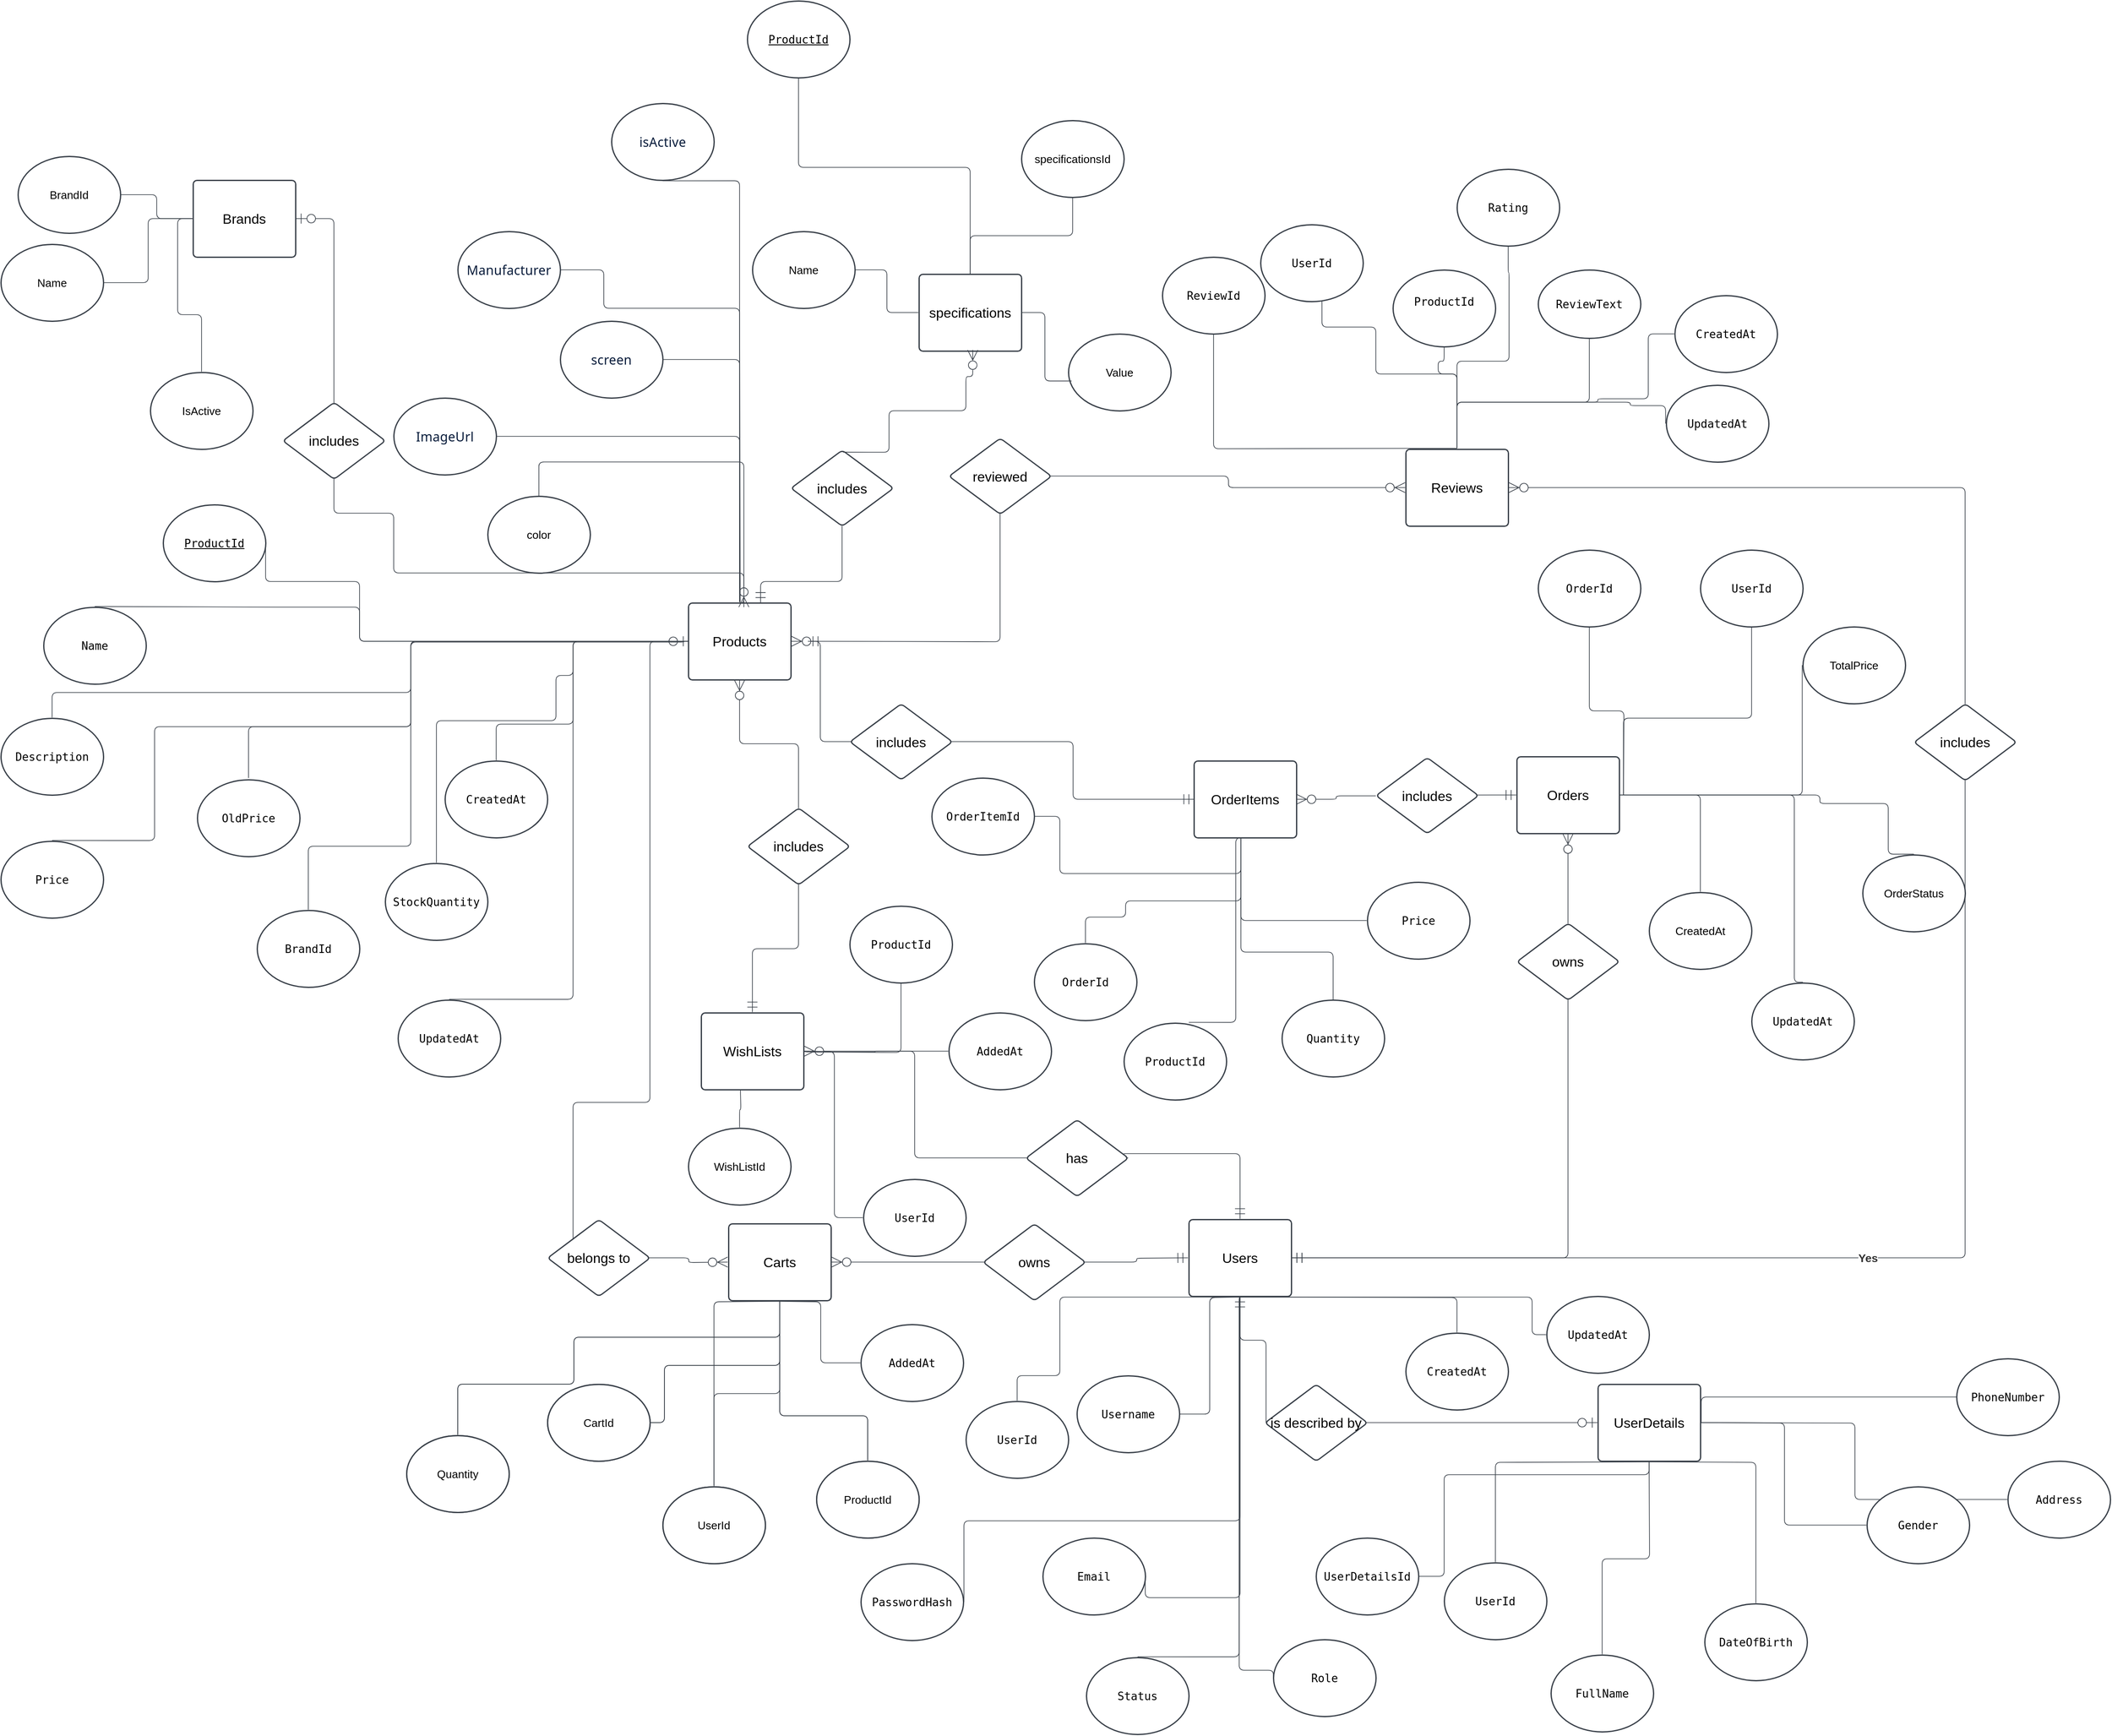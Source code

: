 <mxfile version="26.0.3">
  <diagram name="Trang-1" id="XQdqIy_Ii2VtcPe-bcGf">
    <mxGraphModel grid="1" page="1" gridSize="10" guides="1" tooltips="1" connect="1" arrows="1" fold="1" pageScale="1" pageWidth="827" pageHeight="1169" math="0" shadow="0">
      <root>
        <mxCell id="0" />
        <mxCell id="1" parent="0" />
        <mxCell id="__AgObVMZSfPJB6qon36-1" value="Brands" style="html=1;overflow=block;blockSpacing=1;whiteSpace=wrap;fontSize=16;spacing=3.8;strokeColor=#3a414a;strokeOpacity=100;fillOpacity=100;rounded=1;absoluteArcSize=1;arcSize=9;fillColor=#ffffff;strokeWidth=1.5;lucidId=9M1G2j_-4oaN;" vertex="1" parent="1">
          <mxGeometry x="-1195" y="-660" width="120" height="90" as="geometry" />
        </mxCell>
        <mxCell id="__AgObVMZSfPJB6qon36-2" value="Carts" style="html=1;overflow=block;blockSpacing=1;whiteSpace=wrap;fontSize=16;spacing=3.8;strokeColor=#3a414a;strokeOpacity=100;fillOpacity=100;rounded=1;absoluteArcSize=1;arcSize=9;fillColor=#ffffff;strokeWidth=1.5;lucidId=O_1GMYYq6Keq;" vertex="1" parent="1">
          <mxGeometry x="-568" y="562" width="120" height="90" as="geometry" />
        </mxCell>
        <mxCell id="__AgObVMZSfPJB6qon36-4" value="Orders" style="html=1;overflow=block;blockSpacing=1;whiteSpace=wrap;fontSize=16;spacing=3.8;strokeColor=#3a414a;strokeOpacity=100;fillOpacity=100;rounded=1;absoluteArcSize=1;arcSize=9;fillColor=#ffffff;strokeWidth=1.5;lucidId=3a2GgFpeDb6h;" vertex="1" parent="1">
          <mxGeometry x="355" y="15" width="120" height="90" as="geometry" />
        </mxCell>
        <mxCell id="__AgObVMZSfPJB6qon36-5" value="Products" style="html=1;overflow=block;blockSpacing=1;whiteSpace=wrap;fontSize=16;spacing=3.8;strokeColor=#3a414a;strokeOpacity=100;fillOpacity=100;rounded=1;absoluteArcSize=1;arcSize=9;fillColor=#ffffff;strokeWidth=1.5;lucidId=tb2GtIzI5HAb;" vertex="1" parent="1">
          <mxGeometry x="-615" y="-165" width="120" height="90" as="geometry" />
        </mxCell>
        <mxCell id="__AgObVMZSfPJB6qon36-6" value="Reviews" style="html=1;overflow=block;blockSpacing=1;whiteSpace=wrap;fontSize=16;spacing=3.8;strokeColor=#3a414a;strokeOpacity=100;fillOpacity=100;rounded=1;absoluteArcSize=1;arcSize=9;fillColor=#ffffff;strokeWidth=1.5;lucidId=vb2Gf.Oj8gSa;" vertex="1" parent="1">
          <mxGeometry x="225" y="-345" width="120" height="90" as="geometry" />
        </mxCell>
        <mxCell id="__AgObVMZSfPJB6qon36-7" value="UserDetails" style="html=1;overflow=block;blockSpacing=1;whiteSpace=wrap;fontSize=16;spacing=3.8;strokeColor=#3a414a;strokeOpacity=100;fillOpacity=100;rounded=1;absoluteArcSize=1;arcSize=9;fillColor=#ffffff;strokeWidth=1.5;lucidId=wb2GlXbQuMnN;" vertex="1" parent="1">
          <mxGeometry x="450" y="750" width="120" height="90" as="geometry" />
        </mxCell>
        <mxCell id="__AgObVMZSfPJB6qon36-8" value="Users" style="html=1;overflow=block;blockSpacing=1;whiteSpace=wrap;fontSize=16;spacing=3.8;strokeColor=#3a414a;strokeOpacity=100;fillOpacity=100;rounded=1;absoluteArcSize=1;arcSize=9;fillColor=#ffffff;strokeWidth=1.5;lucidId=xb2G2X16ZH_h;" vertex="1" parent="1">
          <mxGeometry x="-29" y="557" width="120" height="90" as="geometry" />
        </mxCell>
        <mxCell id="__AgObVMZSfPJB6qon36-9" value="" style="html=1;jettySize=18;whiteSpace=wrap;fontSize=13;strokeColor=#3a414a;strokeOpacity=100;strokeWidth=0.8;rounded=1;arcSize=12;edgeStyle=orthogonalEdgeStyle;startArrow=ERmandOne;startSize=10;endArrow=none;exitX=0.5;exitY=-0.008;exitPerimeter=0;entryX=1;entryY=0.5;lucidId=oi2G0pYP8pTq;entryDx=0;entryDy=0;" edge="1" parent="1" source="__AgObVMZSfPJB6qon36-8" target="__AgObVMZSfPJB6qon36-19">
          <mxGeometry width="100" height="100" relative="1" as="geometry">
            <Array as="points">
              <mxPoint x="31" y="480" />
              <mxPoint x="-108" y="480" />
              <mxPoint x="-108" y="485" />
            </Array>
          </mxGeometry>
        </mxCell>
        <mxCell id="__AgObVMZSfPJB6qon36-10" value="" style="html=1;jettySize=18;whiteSpace=wrap;fontSize=13;strokeColor=#3a414a;strokeOpacity=100;strokeWidth=0.8;rounded=1;arcSize=12;edgeStyle=orthogonalEdgeStyle;startArrow=ERzeroToOne;startSize=10;endArrow=none;exitX=1.006;exitY=0.5;exitPerimeter=0;entryX=0.5;entryY=0.008;entryPerimeter=0;lucidId=ng2Gs0EKxtt8;" edge="1" parent="1" source="__AgObVMZSfPJB6qon36-1" target="__AgObVMZSfPJB6qon36-11">
          <mxGeometry width="100" height="100" relative="1" as="geometry">
            <Array as="points">
              <mxPoint x="-1030" y="-615" />
              <mxPoint x="-1030" y="-389" />
            </Array>
          </mxGeometry>
        </mxCell>
        <mxCell id="__AgObVMZSfPJB6qon36-11" value="includes" style="html=1;overflow=block;blockSpacing=1;whiteSpace=wrap;rhombus;fontSize=16;spacing=3.8;strokeColor=#3a414a;strokeOpacity=100;fillOpacity=100;rounded=1;absoluteArcSize=1;arcSize=9;fillColor=#ffffff;strokeWidth=1.5;lucidId=oh2G3kSfdZCb;" vertex="1" parent="1">
          <mxGeometry x="-1090" y="-400" width="120" height="90" as="geometry" />
        </mxCell>
        <mxCell id="__AgObVMZSfPJB6qon36-12" value="" style="html=1;jettySize=18;whiteSpace=wrap;fontSize=13;strokeColor=#3a414a;strokeOpacity=100;strokeWidth=0.8;rounded=1;arcSize=12;edgeStyle=orthogonalEdgeStyle;startArrow=none;endArrow=ERzeroToMany;endSize=10;exitX=0.5;exitY=0.992;exitPerimeter=0;lucidId=5h2GLadyW~I.;" edge="1" parent="1" source="__AgObVMZSfPJB6qon36-11">
          <mxGeometry width="100" height="100" relative="1" as="geometry">
            <Array as="points">
              <mxPoint x="-1030" y="-270" />
              <mxPoint x="-960" y="-270" />
              <mxPoint x="-960" y="-200" />
              <mxPoint x="-550" y="-200" />
            </Array>
            <mxPoint x="-550" y="-160" as="targetPoint" />
          </mxGeometry>
        </mxCell>
        <mxCell id="__AgObVMZSfPJB6qon36-13" value="" style="html=1;jettySize=18;whiteSpace=wrap;fontSize=13;strokeColor=#3a414a;strokeOpacity=100;strokeWidth=0.8;rounded=1;arcSize=12;edgeStyle=orthogonalEdgeStyle;startArrow=ERmandOne;startSize=10;endArrow=none;exitX=0.5;exitY=1.008;exitPerimeter=0;entryX=0.012;entryY=0.5;entryPerimeter=0;lucidId=hi2GQ6kUt~HE;" edge="1" parent="1" source="__AgObVMZSfPJB6qon36-8" target="__AgObVMZSfPJB6qon36-14">
          <mxGeometry width="100" height="100" relative="1" as="geometry">
            <Array as="points" />
          </mxGeometry>
        </mxCell>
        <mxCell id="__AgObVMZSfPJB6qon36-14" value="is described by" style="html=1;overflow=block;blockSpacing=1;whiteSpace=wrap;rhombus;fontSize=16;spacing=3.8;strokeColor=#3a414a;strokeOpacity=100;fillOpacity=100;rounded=1;absoluteArcSize=1;arcSize=9;fillColor=#ffffff;strokeWidth=1.5;lucidId=hi2GnF-8U2vz;" vertex="1" parent="1">
          <mxGeometry x="60" y="750" width="120" height="90" as="geometry" />
        </mxCell>
        <mxCell id="__AgObVMZSfPJB6qon36-15" value="" style="html=1;jettySize=18;whiteSpace=wrap;fontSize=13;strokeColor=#3a414a;strokeOpacity=100;strokeWidth=0.8;rounded=1;arcSize=12;edgeStyle=orthogonalEdgeStyle;startArrow=none;endArrow=ERzeroToOne;endSize=10;exitX=0.988;exitY=0.5;exitPerimeter=0;entryX=-0.006;entryY=0.5;entryPerimeter=0;lucidId=hi2GvbS9eLZE;" edge="1" parent="1" source="__AgObVMZSfPJB6qon36-14" target="__AgObVMZSfPJB6qon36-7">
          <mxGeometry width="100" height="100" relative="1" as="geometry">
            <Array as="points" />
          </mxGeometry>
        </mxCell>
        <mxCell id="__AgObVMZSfPJB6qon36-16" value="" style="html=1;jettySize=18;whiteSpace=wrap;fontSize=13;strokeColor=#3a414a;strokeOpacity=100;strokeWidth=0.8;rounded=1;arcSize=12;edgeStyle=orthogonalEdgeStyle;startArrow=ERmandOne;startSize=10;endArrow=none;exitX=0.5;exitY=-0.008;exitPerimeter=0;entryX=0.5;entryY=0.992;entryPerimeter=0;lucidId=ni2GPuucHJcd;" edge="1" parent="1" source="__AgObVMZSfPJB6qon36-25" target="__AgObVMZSfPJB6qon36-17">
          <mxGeometry width="100" height="100" relative="1" as="geometry">
            <Array as="points" />
          </mxGeometry>
        </mxCell>
        <mxCell id="__AgObVMZSfPJB6qon36-17" value="includes" style="html=1;overflow=block;blockSpacing=1;whiteSpace=wrap;rhombus;fontSize=16;spacing=3.8;strokeColor=#3a414a;strokeOpacity=100;fillOpacity=100;rounded=1;absoluteArcSize=1;arcSize=9;fillColor=#ffffff;strokeWidth=1.5;lucidId=ni2Gqqq3~ZEc;" vertex="1" parent="1">
          <mxGeometry x="-546" y="75" width="120" height="90" as="geometry" />
        </mxCell>
        <mxCell id="__AgObVMZSfPJB6qon36-18" value="" style="html=1;jettySize=18;whiteSpace=wrap;fontSize=13;strokeColor=#3a414a;strokeOpacity=100;strokeWidth=0.8;rounded=1;arcSize=12;edgeStyle=orthogonalEdgeStyle;startArrow=none;endArrow=ERzeroToMany;endSize=10;exitX=0.5;exitY=0.008;exitPerimeter=0;entryX=0.5;entryY=1.008;entryPerimeter=0;lucidId=ni2GrmFHbsY0;" edge="1" parent="1" source="__AgObVMZSfPJB6qon36-17" target="__AgObVMZSfPJB6qon36-5">
          <mxGeometry width="100" height="100" relative="1" as="geometry">
            <Array as="points" />
          </mxGeometry>
        </mxCell>
        <mxCell id="__AgObVMZSfPJB6qon36-19" value="has" style="html=1;overflow=block;blockSpacing=1;whiteSpace=wrap;rhombus;fontSize=16;spacing=3.8;strokeColor=#3a414a;strokeOpacity=100;fillOpacity=100;rounded=1;absoluteArcSize=1;arcSize=9;fillColor=#ffffff;strokeWidth=1.5;lucidId=oi2GwbEL2S_6;" vertex="1" parent="1">
          <mxGeometry x="-220" y="440" width="120" height="90" as="geometry" />
        </mxCell>
        <mxCell id="__AgObVMZSfPJB6qon36-20" value="" style="html=1;jettySize=18;whiteSpace=wrap;fontSize=13;strokeColor=#3a414a;strokeOpacity=100;strokeWidth=0.8;rounded=1;arcSize=12;edgeStyle=orthogonalEdgeStyle;startArrow=none;endArrow=ERzeroToMany;endSize=10;exitX=0.012;exitY=0.5;exitPerimeter=0;entryX=1.006;entryY=0.5;entryPerimeter=0;lucidId=oi2GexU_FV.N;" edge="1" parent="1" source="__AgObVMZSfPJB6qon36-19" target="__AgObVMZSfPJB6qon36-25">
          <mxGeometry width="100" height="100" relative="1" as="geometry">
            <Array as="points" />
          </mxGeometry>
        </mxCell>
        <mxCell id="__AgObVMZSfPJB6qon36-21" value="" style="html=1;jettySize=18;whiteSpace=wrap;fontSize=13;strokeColor=#3a414a;strokeOpacity=100;strokeWidth=0.8;rounded=1;arcSize=12;edgeStyle=orthogonalEdgeStyle;startArrow=ERzeroToMany;startSize=10;endArrow=none;exitX=1.006;exitY=0.5;exitPerimeter=0;entryX=0.012;entryY=0.5;entryPerimeter=0;lucidId=pi2GMT0LZZQw;" edge="1" parent="1" source="__AgObVMZSfPJB6qon36-2" target="__AgObVMZSfPJB6qon36-22">
          <mxGeometry width="100" height="100" relative="1" as="geometry">
            <Array as="points" />
          </mxGeometry>
        </mxCell>
        <mxCell id="__AgObVMZSfPJB6qon36-22" value="owns" style="html=1;overflow=block;blockSpacing=1;whiteSpace=wrap;rhombus;fontSize=16;spacing=3.8;strokeColor=#3a414a;strokeOpacity=100;fillOpacity=100;rounded=1;absoluteArcSize=1;arcSize=9;fillColor=#ffffff;strokeWidth=1.5;lucidId=pi2GOj0l8v0q;" vertex="1" parent="1">
          <mxGeometry x="-270" y="562" width="120" height="90" as="geometry" />
        </mxCell>
        <mxCell id="__AgObVMZSfPJB6qon36-23" value="" style="html=1;jettySize=18;whiteSpace=wrap;fontSize=13;strokeColor=#3a414a;strokeOpacity=100;strokeWidth=0.8;rounded=1;arcSize=12;edgeStyle=orthogonalEdgeStyle;startArrow=none;endArrow=ERmandOne;endSize=10;exitX=0.988;exitY=0.5;exitPerimeter=0;lucidId=pi2GaqRgBuWr;" edge="1" parent="1" source="__AgObVMZSfPJB6qon36-22">
          <mxGeometry width="100" height="100" relative="1" as="geometry">
            <Array as="points" />
            <mxPoint x="-30" y="602" as="targetPoint" />
          </mxGeometry>
        </mxCell>
        <mxCell id="__AgObVMZSfPJB6qon36-24" value="" style="html=1;jettySize=18;whiteSpace=wrap;fontSize=13;strokeColor=#3a414a;strokeOpacity=100;strokeWidth=0.8;rounded=1;arcSize=12;edgeStyle=orthogonalEdgeStyle;startArrow=ERzeroToOne;startSize=10;endArrow=none;exitX=0;exitY=0.5;lucidId=qi2GwmqahEVs;exitDx=0;exitDy=0;" edge="1" parent="1" source="__AgObVMZSfPJB6qon36-5" target="__AgObVMZSfPJB6qon36-26">
          <mxGeometry width="100" height="100" relative="1" as="geometry">
            <Array as="points">
              <mxPoint x="-660" y="-120" />
              <mxPoint x="-660" y="420" />
              <mxPoint x="-750" y="420" />
            </Array>
            <mxPoint x="-660.0" y="-120.0" as="sourcePoint" />
            <mxPoint x="-764.28" y="557" as="targetPoint" />
          </mxGeometry>
        </mxCell>
        <mxCell id="__AgObVMZSfPJB6qon36-25" value="WishLists" style="html=1;overflow=block;blockSpacing=1;whiteSpace=wrap;fontSize=16;spacing=3.8;strokeColor=#3a414a;strokeOpacity=100;fillOpacity=100;rounded=1;absoluteArcSize=1;arcSize=9;fillColor=#ffffff;strokeWidth=1.5;lucidId=3b2GlfvRP0fb;" vertex="1" parent="1">
          <mxGeometry x="-600" y="315" width="120" height="90" as="geometry" />
        </mxCell>
        <mxCell id="__AgObVMZSfPJB6qon36-26" value="belongs to" style="html=1;overflow=block;blockSpacing=1;whiteSpace=wrap;rhombus;fontSize=16;spacing=3.8;strokeColor=#3a414a;strokeOpacity=100;fillOpacity=100;rounded=1;absoluteArcSize=1;arcSize=9;fillColor=#ffffff;strokeWidth=1.5;lucidId=qi2GgW22miSL;" vertex="1" parent="1">
          <mxGeometry x="-780" y="557" width="120" height="90" as="geometry" />
        </mxCell>
        <mxCell id="__AgObVMZSfPJB6qon36-27" value="" style="html=1;jettySize=18;whiteSpace=wrap;fontSize=13;strokeColor=#3a414a;strokeOpacity=100;strokeWidth=0.8;rounded=1;arcSize=12;edgeStyle=orthogonalEdgeStyle;startArrow=none;endArrow=ERzeroToMany;endSize=10;exitX=0.988;exitY=0.5;exitPerimeter=0;lucidId=qi2G.~qMDL82;" edge="1" parent="1" source="__AgObVMZSfPJB6qon36-26">
          <mxGeometry width="100" height="100" relative="1" as="geometry">
            <Array as="points" />
            <mxPoint x="-569" y="607" as="targetPoint" />
          </mxGeometry>
        </mxCell>
        <mxCell id="__AgObVMZSfPJB6qon36-28" value="" style="html=1;jettySize=18;whiteSpace=wrap;fontSize=13;strokeColor=#3a414a;strokeOpacity=100;strokeWidth=0.8;rounded=1;arcSize=12;edgeStyle=orthogonalEdgeStyle;startArrow=ERzeroToMany;startSize=10;endArrow=none;exitX=0.5;exitY=1.008;exitPerimeter=0;entryX=0.5;entryY=0.008;entryPerimeter=0;lucidId=si2GqEHq1oyd;" edge="1" parent="1" source="__AgObVMZSfPJB6qon36-4" target="__AgObVMZSfPJB6qon36-43">
          <mxGeometry width="100" height="100" relative="1" as="geometry">
            <Array as="points" />
          </mxGeometry>
        </mxCell>
        <mxCell id="__AgObVMZSfPJB6qon36-29" value="" style="html=1;jettySize=18;whiteSpace=wrap;fontSize=13;strokeColor=#3a414a;strokeOpacity=100;strokeWidth=0.8;rounded=1;arcSize=12;edgeStyle=orthogonalEdgeStyle;startArrow=none;endArrow=ERmandOne;endSize=10;exitX=0.5;exitY=0.992;exitPerimeter=0;entryX=1.006;entryY=0.5;entryPerimeter=0;lucidId=si2G1hKIzcOR;" edge="1" parent="1" source="__AgObVMZSfPJB6qon36-43" target="__AgObVMZSfPJB6qon36-8">
          <mxGeometry width="100" height="100" relative="1" as="geometry">
            <Array as="points" />
          </mxGeometry>
        </mxCell>
        <mxCell id="__AgObVMZSfPJB6qon36-30" value="" style="html=1;jettySize=18;whiteSpace=wrap;fontSize=13;strokeColor=#3a414a;strokeOpacity=100;strokeWidth=0.8;rounded=1;arcSize=12;edgeStyle=orthogonalEdgeStyle;startArrow=ERmandOne;startSize=10;endArrow=none;exitX=-0.006;exitY=0.5;exitPerimeter=0;entryX=0.987;entryY=0.5;entryPerimeter=0;lucidId=pu2Gc9cdfkq_;" edge="1" parent="1" source="__AgObVMZSfPJB6qon36-4" target="__AgObVMZSfPJB6qon36-31">
          <mxGeometry width="100" height="100" relative="1" as="geometry">
            <Array as="points" />
          </mxGeometry>
        </mxCell>
        <mxCell id="__AgObVMZSfPJB6qon36-31" value="includes" style="html=1;overflow=block;blockSpacing=1;whiteSpace=wrap;rhombus;fontSize=16;spacing=3.8;strokeColor=#3a414a;strokeOpacity=100;fillOpacity=100;rounded=1;absoluteArcSize=1;arcSize=9;fillColor=#ffffff;strokeWidth=1.5;lucidId=pu2G_U2ZGHGi;direction=west;" vertex="1" parent="1">
          <mxGeometry x="190" y="16" width="120" height="89" as="geometry" />
        </mxCell>
        <mxCell id="__AgObVMZSfPJB6qon36-32" value="" style="html=1;jettySize=18;whiteSpace=wrap;fontSize=13;strokeColor=#3a414a;strokeOpacity=100;strokeWidth=0.8;rounded=1;arcSize=12;edgeStyle=orthogonalEdgeStyle;startArrow=none;endArrow=ERzeroToMany;endSize=10;exitX=1;exitY=0.494;exitPerimeter=0;entryX=1;entryY=0.5;lucidId=pu2Gcjf_ZM4h;exitDx=0;exitDy=0;entryDx=0;entryDy=0;" edge="1" parent="1" source="__AgObVMZSfPJB6qon36-31" target="__AgObVMZSfPJB6qon36-143">
          <mxGeometry width="100" height="100" relative="1" as="geometry">
            <Array as="points" />
            <mxPoint x="80.276" y="61" as="targetPoint" />
          </mxGeometry>
        </mxCell>
        <mxCell id="__AgObVMZSfPJB6qon36-33" value="" style="html=1;jettySize=18;whiteSpace=wrap;fontSize=13;strokeColor=#3a414a;strokeOpacity=100;strokeWidth=0.8;rounded=1;arcSize=12;edgeStyle=orthogonalEdgeStyle;startArrow=ERzeroToMany;startSize=10;endArrow=none;exitX=1.006;exitY=0.5;exitPerimeter=0;entryX=0.5;entryY=0.008;entryPerimeter=0;lucidId=yC2G6BUAFumd;" edge="1" parent="1" source="__AgObVMZSfPJB6qon36-6" target="__AgObVMZSfPJB6qon36-40">
          <mxGeometry width="100" height="100" relative="1" as="geometry">
            <Array as="points" />
          </mxGeometry>
        </mxCell>
        <mxCell id="__AgObVMZSfPJB6qon36-34" value="" style="html=1;jettySize=18;whiteSpace=wrap;fontSize=13;strokeColor=#3a414a;strokeOpacity=100;strokeWidth=0.8;rounded=1;arcSize=12;edgeStyle=orthogonalEdgeStyle;startArrow=ERmandOne;startSize=10;endArrow=none;entryX=0.987;entryY=0.5;entryPerimeter=0;lucidId=8y2GP5MLvaRe;exitX=0;exitY=0.5;exitDx=0;exitDy=0;" edge="1" parent="1" source="__AgObVMZSfPJB6qon36-143" target="__AgObVMZSfPJB6qon36-35">
          <mxGeometry width="100" height="100" relative="1" as="geometry">
            <Array as="points" />
            <mxPoint x="-27" y="75" as="sourcePoint" />
          </mxGeometry>
        </mxCell>
        <mxCell id="__AgObVMZSfPJB6qon36-35" value="includes" style="html=1;overflow=block;blockSpacing=1;whiteSpace=wrap;rhombus;fontSize=16;spacing=3.8;strokeColor=#3a414a;strokeOpacity=100;fillOpacity=100;rounded=1;absoluteArcSize=1;arcSize=9;fillColor=#ffffff;strokeWidth=1.5;lucidId=8y2GroqnYHOq;" vertex="1" parent="1">
          <mxGeometry x="-426" y="-47" width="120" height="89" as="geometry" />
        </mxCell>
        <mxCell id="__AgObVMZSfPJB6qon36-36" value="" style="html=1;jettySize=18;whiteSpace=wrap;fontSize=13;strokeColor=#3a414a;strokeOpacity=100;strokeWidth=0.8;rounded=1;arcSize=12;edgeStyle=orthogonalEdgeStyle;startArrow=none;endArrow=ERzeroToMany;endSize=10;exitX=0.013;exitY=0.5;exitPerimeter=0;entryX=1.006;entryY=0.5;entryPerimeter=0;lucidId=8y2Go9KrDeur;" edge="1" parent="1" source="__AgObVMZSfPJB6qon36-35" target="__AgObVMZSfPJB6qon36-5">
          <mxGeometry width="100" height="100" relative="1" as="geometry">
            <Array as="points" />
          </mxGeometry>
        </mxCell>
        <mxCell id="__AgObVMZSfPJB6qon36-37" value="" style="html=1;jettySize=18;whiteSpace=wrap;fontSize=13;strokeColor=#3a414a;strokeOpacity=100;strokeWidth=0.8;rounded=1;arcSize=12;edgeStyle=orthogonalEdgeStyle;startArrow=ERmandOne;startSize=10;endArrow=none;entryX=0.5;entryY=0.992;entryPerimeter=0;lucidId=Nz2GDvt8FVAl;" edge="1" parent="1" target="__AgObVMZSfPJB6qon36-38">
          <mxGeometry width="100" height="100" relative="1" as="geometry">
            <Array as="points" />
            <mxPoint x="-475" y="-120" as="sourcePoint" />
          </mxGeometry>
        </mxCell>
        <mxCell id="__AgObVMZSfPJB6qon36-38" value="reviewed" style="html=1;overflow=block;blockSpacing=1;whiteSpace=wrap;rhombus;fontSize=16;spacing=3.8;strokeColor=#3a414a;strokeOpacity=100;fillOpacity=100;rounded=1;absoluteArcSize=1;arcSize=9;fillColor=#ffffff;strokeWidth=1.5;lucidId=Nz2Gy_YnjooS;" vertex="1" parent="1">
          <mxGeometry x="-310" y="-358" width="120" height="89" as="geometry" />
        </mxCell>
        <mxCell id="__AgObVMZSfPJB6qon36-39" value="" style="html=1;jettySize=18;whiteSpace=wrap;fontSize=13;strokeColor=#3a414a;strokeOpacity=100;strokeWidth=0.8;rounded=1;arcSize=12;edgeStyle=orthogonalEdgeStyle;startArrow=none;endArrow=ERzeroToMany;endSize=10;exitX=0.987;exitY=0.5;exitPerimeter=0;entryX=-0.006;entryY=0.5;entryPerimeter=0;lucidId=Nz2Gv-293~Yu;" edge="1" parent="1" source="__AgObVMZSfPJB6qon36-38" target="__AgObVMZSfPJB6qon36-6">
          <mxGeometry width="100" height="100" relative="1" as="geometry">
            <Array as="points" />
          </mxGeometry>
        </mxCell>
        <mxCell id="__AgObVMZSfPJB6qon36-40" value="includes" style="html=1;overflow=block;blockSpacing=1;whiteSpace=wrap;rhombus;fontSize=16;spacing=3.8;strokeColor=#3a414a;strokeOpacity=100;fillOpacity=100;rounded=1;absoluteArcSize=1;arcSize=9;fillColor=#ffffff;strokeWidth=1.5;lucidId=yC2GFTzso54J;" vertex="1" parent="1">
          <mxGeometry x="820" y="-47" width="120" height="90" as="geometry" />
        </mxCell>
        <mxCell id="__AgObVMZSfPJB6qon36-41" value="" style="html=1;jettySize=18;whiteSpace=wrap;fontSize=13.3;fontColor=#333333;fontStyle=1;strokeColor=#3a414a;strokeOpacity=100;strokeWidth=0.8;rounded=1;arcSize=12;edgeStyle=orthogonalEdgeStyle;startArrow=none;endArrow=ERmandOne;endSize=10;exitX=0.5;exitY=0.992;exitPerimeter=0;entryX=1.006;entryY=0.5;entryPerimeter=0;lucidId=yC2GHAlLL5TK;" edge="1" parent="1" source="__AgObVMZSfPJB6qon36-40" target="__AgObVMZSfPJB6qon36-8">
          <mxGeometry width="100" height="100" relative="1" as="geometry">
            <Array as="points" />
          </mxGeometry>
        </mxCell>
        <mxCell id="__AgObVMZSfPJB6qon36-42" value="Yes" style="text;html=1;resizable=0;labelBackgroundColor=default;align=center;verticalAlign=middle;fontStyle=1;fontColor=#333333;fontSize=13.3;" vertex="1" parent="__AgObVMZSfPJB6qon36-41">
          <mxGeometry relative="1" as="geometry" />
        </mxCell>
        <mxCell id="__AgObVMZSfPJB6qon36-43" value="owns" style="html=1;overflow=block;blockSpacing=1;whiteSpace=wrap;rhombus;fontSize=16;spacing=3.8;strokeColor=#3a414a;strokeOpacity=100;fillOpacity=100;rounded=1;absoluteArcSize=1;arcSize=9;fillColor=#ffffff;strokeWidth=1.5;lucidId=si2G4yKpe5Tm;" vertex="1" parent="1">
          <mxGeometry x="355" y="210" width="120" height="90" as="geometry" />
        </mxCell>
        <mxCell id="__AgObVMZSfPJB6qon36-44" value="BrandId" style="html=1;overflow=block;blockSpacing=1;whiteSpace=wrap;ellipse;fontSize=13;spacing=3.8;strokeColor=#3a414a;strokeOpacity=100;fillOpacity=100;rounded=1;absoluteArcSize=1;arcSize=9;fillColor=#ffffff;strokeWidth=1.5;lucidId=mj4GdJ0Xnp4L;" vertex="1" parent="1">
          <mxGeometry x="-1400" y="-688" width="120" height="90" as="geometry" />
        </mxCell>
        <mxCell id="__AgObVMZSfPJB6qon36-45" value="" style="html=1;jettySize=18;whiteSpace=wrap;fontSize=13;strokeColor=#3a414a;strokeOpacity=100;strokeWidth=0.8;rounded=1;arcSize=12;edgeStyle=orthogonalEdgeStyle;startArrow=none;endArrow=none;exitX=-0.006;exitY=0.5;exitPerimeter=0;entryX=1.006;entryY=0.5;entryPerimeter=0;lucidId=wj4Gog6CdB.E;" edge="1" parent="1" source="__AgObVMZSfPJB6qon36-1" target="__AgObVMZSfPJB6qon36-44">
          <mxGeometry width="100" height="100" relative="1" as="geometry">
            <Array as="points" />
          </mxGeometry>
        </mxCell>
        <mxCell id="__AgObVMZSfPJB6qon36-46" value="Name" style="html=1;overflow=block;blockSpacing=1;whiteSpace=wrap;ellipse;fontSize=13;spacing=3.8;strokeColor=#3a414a;strokeOpacity=100;fillOpacity=100;rounded=1;absoluteArcSize=1;arcSize=9;fillColor=#ffffff;strokeWidth=1.5;lucidId=dk4GleTqGGMD;" vertex="1" parent="1">
          <mxGeometry x="-1420" y="-585" width="120" height="90" as="geometry" />
        </mxCell>
        <mxCell id="__AgObVMZSfPJB6qon36-47" value="" style="html=1;jettySize=18;whiteSpace=wrap;fontSize=13;strokeColor=#3a414a;strokeOpacity=100;strokeWidth=0.8;rounded=1;arcSize=12;edgeStyle=orthogonalEdgeStyle;startArrow=none;endArrow=none;exitX=-0.006;exitY=0.5;exitPerimeter=0;entryX=1.006;entryY=0.5;entryPerimeter=0;lucidId=dk4GTKRh5TCm;" edge="1" parent="1" source="__AgObVMZSfPJB6qon36-1" target="__AgObVMZSfPJB6qon36-46">
          <mxGeometry width="100" height="100" relative="1" as="geometry">
            <Array as="points" />
          </mxGeometry>
        </mxCell>
        <mxCell id="__AgObVMZSfPJB6qon36-50" value="IsActive" style="html=1;overflow=block;blockSpacing=1;whiteSpace=wrap;ellipse;fontSize=13;spacing=3.8;strokeColor=#3a414a;strokeOpacity=100;fillOpacity=100;rounded=1;absoluteArcSize=1;arcSize=9;fillColor=#ffffff;strokeWidth=1.5;lucidId=wk4GVcCY3hO3;" vertex="1" parent="1">
          <mxGeometry x="-1245" y="-435" width="120" height="90" as="geometry" />
        </mxCell>
        <mxCell id="__AgObVMZSfPJB6qon36-51" value="" style="html=1;jettySize=18;whiteSpace=wrap;fontSize=13;strokeColor=#3a414a;strokeOpacity=100;strokeWidth=0.8;rounded=1;arcSize=12;edgeStyle=orthogonalEdgeStyle;startArrow=none;endArrow=none;exitX=-0.006;exitY=0.5;exitPerimeter=0;entryX=0.5;entryY=-0.008;entryPerimeter=0;lucidId=wk4GxhEApjdh;" edge="1" parent="1" source="__AgObVMZSfPJB6qon36-1" target="__AgObVMZSfPJB6qon36-50">
          <mxGeometry width="100" height="100" relative="1" as="geometry">
            <Array as="points" />
          </mxGeometry>
        </mxCell>
        <mxCell id="__AgObVMZSfPJB6qon36-54" value="CartId" style="html=1;overflow=block;blockSpacing=1;whiteSpace=wrap;ellipse;fontSize=13;spacing=3.8;strokeColor=#3a414a;strokeOpacity=100;fillOpacity=100;rounded=1;absoluteArcSize=1;arcSize=9;fillColor=#ffffff;strokeWidth=1.5;lucidId=5l4Gc-Mm3Z8n;" vertex="1" parent="1">
          <mxGeometry x="-780" y="750" width="120" height="90" as="geometry" />
        </mxCell>
        <mxCell id="__AgObVMZSfPJB6qon36-55" value="" style="html=1;jettySize=18;whiteSpace=wrap;fontSize=13;strokeColor=#3a414a;strokeOpacity=100;strokeWidth=0.8;rounded=1;arcSize=12;edgeStyle=orthogonalEdgeStyle;startArrow=none;endArrow=none;exitX=0.5;exitY=1.008;exitPerimeter=0;entryX=1.006;entryY=0.5;entryPerimeter=0;lucidId=5l4GBEuJOFaG;" edge="1" parent="1" source="__AgObVMZSfPJB6qon36-2" target="__AgObVMZSfPJB6qon36-54">
          <mxGeometry width="100" height="100" relative="1" as="geometry">
            <Array as="points">
              <mxPoint x="-508" y="728" />
              <mxPoint x="-643" y="728" />
              <mxPoint x="-643" y="795" />
            </Array>
          </mxGeometry>
        </mxCell>
        <mxCell id="__AgObVMZSfPJB6qon36-56" value="ProductId" style="html=1;overflow=block;blockSpacing=1;whiteSpace=wrap;ellipse;fontSize=13;spacing=3.8;strokeColor=#3a414a;strokeOpacity=100;fillOpacity=100;rounded=1;absoluteArcSize=1;arcSize=9;fillColor=#ffffff;strokeWidth=1.5;lucidId=5l4GGfJVkMJJ;" vertex="1" parent="1">
          <mxGeometry x="-465" y="840" width="120" height="90" as="geometry" />
        </mxCell>
        <mxCell id="__AgObVMZSfPJB6qon36-57" value="" style="html=1;jettySize=18;whiteSpace=wrap;fontSize=13;strokeColor=#3a414a;strokeOpacity=100;strokeWidth=0.8;rounded=1;arcSize=12;edgeStyle=orthogonalEdgeStyle;startArrow=none;endArrow=none;exitX=0.5;exitY=1.008;exitPerimeter=0;entryX=0.5;entryY=-0.008;entryPerimeter=0;lucidId=5l4GQZr8sQ1h;" edge="1" parent="1" source="__AgObVMZSfPJB6qon36-2" target="__AgObVMZSfPJB6qon36-56">
          <mxGeometry width="100" height="100" relative="1" as="geometry">
            <Array as="points">
              <mxPoint x="-508" y="787" />
            </Array>
          </mxGeometry>
        </mxCell>
        <mxCell id="__AgObVMZSfPJB6qon36-58" value="UserId" style="html=1;overflow=block;blockSpacing=1;whiteSpace=wrap;ellipse;fontSize=13;spacing=3.8;strokeColor=#3a414a;strokeOpacity=100;fillOpacity=100;rounded=1;absoluteArcSize=1;arcSize=9;fillColor=#ffffff;strokeWidth=1.5;lucidId=5l4GpagWquwB;" vertex="1" parent="1">
          <mxGeometry x="-645" y="870" width="120" height="90" as="geometry" />
        </mxCell>
        <mxCell id="__AgObVMZSfPJB6qon36-59" value="" style="html=1;jettySize=18;whiteSpace=wrap;fontSize=13;strokeColor=#3a414a;strokeOpacity=100;strokeWidth=0.8;rounded=1;arcSize=12;edgeStyle=orthogonalEdgeStyle;startArrow=none;endArrow=none;exitX=0.5;exitY=1.008;exitPerimeter=0;entryX=0.5;entryY=-0.008;entryPerimeter=0;lucidId=5l4GKE3Xhb7Q;" edge="1" parent="1" source="__AgObVMZSfPJB6qon36-2" target="__AgObVMZSfPJB6qon36-58">
          <mxGeometry width="100" height="100" relative="1" as="geometry">
            <Array as="points" />
          </mxGeometry>
        </mxCell>
        <mxCell id="__AgObVMZSfPJB6qon36-60" value="Quantity" style="html=1;overflow=block;blockSpacing=1;whiteSpace=wrap;ellipse;fontSize=13;spacing=3.8;strokeColor=#3a414a;strokeOpacity=100;fillOpacity=100;rounded=1;absoluteArcSize=1;arcSize=9;fillColor=#ffffff;strokeWidth=1.5;lucidId=nn4GqfUNDXrT;" vertex="1" parent="1">
          <mxGeometry x="-945" y="810" width="120" height="90" as="geometry" />
        </mxCell>
        <mxCell id="__AgObVMZSfPJB6qon36-61" value="" style="html=1;jettySize=18;whiteSpace=wrap;fontSize=13;strokeColor=#3a414a;strokeOpacity=100;strokeWidth=0.8;rounded=1;arcSize=12;edgeStyle=orthogonalEdgeStyle;startArrow=none;endArrow=none;exitX=0.5;exitY=1.008;exitPerimeter=0;entryX=0.5;entryY=-0.008;entryPerimeter=0;lucidId=Qp4GqkCaPIk5;" edge="1" parent="1" source="__AgObVMZSfPJB6qon36-2" target="__AgObVMZSfPJB6qon36-60">
          <mxGeometry width="100" height="100" relative="1" as="geometry">
            <Array as="points">
              <mxPoint x="-508" y="695" />
              <mxPoint x="-749" y="695" />
              <mxPoint x="-749" y="750" />
              <mxPoint x="-885" y="750" />
            </Array>
          </mxGeometry>
        </mxCell>
        <mxCell id="__AgObVMZSfPJB6qon36-123" value="&lt;code&gt;AddedAt&lt;/code&gt;" style="html=1;overflow=block;blockSpacing=1;whiteSpace=wrap;ellipse;fontSize=13;spacing=3.8;strokeColor=#3a414a;strokeOpacity=100;fillOpacity=100;rounded=1;absoluteArcSize=1;arcSize=9;fillColor=#ffffff;strokeWidth=1.5;lucidId=5l4GvWA8zmOU;" vertex="1" parent="1">
          <mxGeometry x="-413" y="680" width="120" height="90" as="geometry" />
        </mxCell>
        <mxCell id="__AgObVMZSfPJB6qon36-124" value="" style="html=1;jettySize=18;whiteSpace=wrap;fontSize=13;strokeColor=#3a414a;strokeOpacity=100;strokeWidth=0.8;rounded=1;arcSize=12;edgeStyle=orthogonalEdgeStyle;startArrow=none;endArrow=none;exitX=0.5;exitY=1.008;exitPerimeter=0;entryX=-0.006;entryY=0.5;entryPerimeter=0;lucidId=5l4Gnk~snCgs;" edge="1" parent="1" target="__AgObVMZSfPJB6qon36-123">
          <mxGeometry width="100" height="100" relative="1" as="geometry">
            <Array as="points" />
            <mxPoint x="-508" y="653" as="sourcePoint" />
          </mxGeometry>
        </mxCell>
        <mxCell id="__AgObVMZSfPJB6qon36-125" value="CartId" style="html=1;overflow=block;blockSpacing=1;whiteSpace=wrap;ellipse;fontSize=13;spacing=3.8;strokeColor=#3a414a;strokeOpacity=100;fillOpacity=100;rounded=1;absoluteArcSize=1;arcSize=9;fillColor=#ffffff;strokeWidth=1.5;lucidId=5l4Gc-Mm3Z8n;" vertex="1" parent="1">
          <mxGeometry x="-780" y="750" width="120" height="90" as="geometry" />
        </mxCell>
        <mxCell id="__AgObVMZSfPJB6qon36-126" value="" style="html=1;jettySize=18;whiteSpace=wrap;fontSize=13;strokeColor=#3a414a;strokeOpacity=100;strokeWidth=0.8;rounded=1;arcSize=12;edgeStyle=orthogonalEdgeStyle;startArrow=none;endArrow=none;exitX=0.5;exitY=1.008;exitPerimeter=0;entryX=1.006;entryY=0.5;entryPerimeter=0;lucidId=5l4GBEuJOFaG;" edge="1" parent="1" target="__AgObVMZSfPJB6qon36-125">
          <mxGeometry width="100" height="100" relative="1" as="geometry">
            <Array as="points">
              <mxPoint x="-508" y="728" />
              <mxPoint x="-643" y="728" />
              <mxPoint x="-643" y="795" />
            </Array>
            <mxPoint x="-508" y="653" as="sourcePoint" />
          </mxGeometry>
        </mxCell>
        <mxCell id="__AgObVMZSfPJB6qon36-127" value="ProductId" style="html=1;overflow=block;blockSpacing=1;whiteSpace=wrap;ellipse;fontSize=13;spacing=3.8;strokeColor=#3a414a;strokeOpacity=100;fillOpacity=100;rounded=1;absoluteArcSize=1;arcSize=9;fillColor=#ffffff;strokeWidth=1.5;lucidId=5l4GGfJVkMJJ;" vertex="1" parent="1">
          <mxGeometry x="-465" y="840" width="120" height="90" as="geometry" />
        </mxCell>
        <mxCell id="__AgObVMZSfPJB6qon36-128" value="" style="html=1;jettySize=18;whiteSpace=wrap;fontSize=13;strokeColor=#3a414a;strokeOpacity=100;strokeWidth=0.8;rounded=1;arcSize=12;edgeStyle=orthogonalEdgeStyle;startArrow=none;endArrow=none;exitX=0.5;exitY=1.008;exitPerimeter=0;entryX=0.5;entryY=-0.008;entryPerimeter=0;lucidId=5l4GQZr8sQ1h;" edge="1" parent="1" target="__AgObVMZSfPJB6qon36-127">
          <mxGeometry width="100" height="100" relative="1" as="geometry">
            <Array as="points">
              <mxPoint x="-508" y="787" />
            </Array>
            <mxPoint x="-508" y="653" as="sourcePoint" />
          </mxGeometry>
        </mxCell>
        <mxCell id="__AgObVMZSfPJB6qon36-129" value="UserId" style="html=1;overflow=block;blockSpacing=1;whiteSpace=wrap;ellipse;fontSize=13;spacing=3.8;strokeColor=#3a414a;strokeOpacity=100;fillOpacity=100;rounded=1;absoluteArcSize=1;arcSize=9;fillColor=#ffffff;strokeWidth=1.5;lucidId=5l4GpagWquwB;" vertex="1" parent="1">
          <mxGeometry x="-645" y="870" width="120" height="90" as="geometry" />
        </mxCell>
        <mxCell id="__AgObVMZSfPJB6qon36-130" value="" style="html=1;jettySize=18;whiteSpace=wrap;fontSize=13;strokeColor=#3a414a;strokeOpacity=100;strokeWidth=0.8;rounded=1;arcSize=12;edgeStyle=orthogonalEdgeStyle;startArrow=none;endArrow=none;exitX=0.5;exitY=1.008;exitPerimeter=0;entryX=0.5;entryY=-0.008;entryPerimeter=0;lucidId=5l4GKE3Xhb7Q;" edge="1" parent="1" target="__AgObVMZSfPJB6qon36-129">
          <mxGeometry width="100" height="100" relative="1" as="geometry">
            <Array as="points" />
            <mxPoint x="-508" y="653" as="sourcePoint" />
          </mxGeometry>
        </mxCell>
        <mxCell id="__AgObVMZSfPJB6qon36-131" value="Quantity" style="html=1;overflow=block;blockSpacing=1;whiteSpace=wrap;ellipse;fontSize=13;spacing=3.8;strokeColor=#3a414a;strokeOpacity=100;fillOpacity=100;rounded=1;absoluteArcSize=1;arcSize=9;fillColor=#ffffff;strokeWidth=1.5;lucidId=nn4GqfUNDXrT;" vertex="1" parent="1">
          <mxGeometry x="-945" y="810" width="120" height="90" as="geometry" />
        </mxCell>
        <mxCell id="__AgObVMZSfPJB6qon36-132" value="" style="html=1;jettySize=18;whiteSpace=wrap;fontSize=13;strokeColor=#3a414a;strokeOpacity=100;strokeWidth=0.8;rounded=1;arcSize=12;edgeStyle=orthogonalEdgeStyle;startArrow=none;endArrow=none;exitX=0.5;exitY=1.008;exitPerimeter=0;entryX=0.5;entryY=-0.008;entryPerimeter=0;lucidId=Qp4GqkCaPIk5;" edge="1" parent="1" target="__AgObVMZSfPJB6qon36-131">
          <mxGeometry width="100" height="100" relative="1" as="geometry">
            <Array as="points">
              <mxPoint x="-508" y="695" />
              <mxPoint x="-749" y="695" />
              <mxPoint x="-749" y="750" />
              <mxPoint x="-885" y="750" />
            </Array>
            <mxPoint x="-508" y="653" as="sourcePoint" />
          </mxGeometry>
        </mxCell>
        <mxCell id="__AgObVMZSfPJB6qon36-143" value="OrderItems" style="html=1;overflow=block;blockSpacing=1;whiteSpace=wrap;fontSize=16;spacing=3.8;strokeColor=#3a414a;strokeOpacity=100;fillOpacity=100;rounded=1;absoluteArcSize=1;arcSize=9;fillColor=#ffffff;strokeWidth=1.5;lucidId=UI4GrABTFJf1;" vertex="1" parent="1">
          <mxGeometry x="-23" y="20" width="120" height="90" as="geometry" />
        </mxCell>
        <mxCell id="__AgObVMZSfPJB6qon36-144" value="&lt;code&gt;Price&lt;/code&gt;" style="html=1;overflow=block;blockSpacing=1;whiteSpace=wrap;ellipse;fontSize=13;spacing=3.8;strokeColor=#3a414a;strokeOpacity=100;fillOpacity=100;rounded=1;absoluteArcSize=1;arcSize=9;fillColor=#ffffff;strokeWidth=1.5;lucidId=aJ4GyB9WspEj;" vertex="1" parent="1">
          <mxGeometry x="180" y="162" width="120" height="90" as="geometry" />
        </mxCell>
        <mxCell id="__AgObVMZSfPJB6qon36-145" value="" style="html=1;jettySize=18;whiteSpace=wrap;fontSize=13;strokeColor=#3a414a;strokeOpacity=100;strokeWidth=0.8;rounded=1;arcSize=12;edgeStyle=orthogonalEdgeStyle;startArrow=none;endArrow=none;entryX=-0.006;entryY=0.5;entryPerimeter=0;lucidId=aJ4GnkmOuAoI;" edge="1" parent="1" target="__AgObVMZSfPJB6qon36-144">
          <mxGeometry width="100" height="100" relative="1" as="geometry">
            <Array as="points">
              <mxPoint x="32" y="207" />
            </Array>
            <mxPoint x="32" y="110" as="sourcePoint" />
          </mxGeometry>
        </mxCell>
        <mxCell id="__AgObVMZSfPJB6qon36-146" value="&lt;code&gt;OrderId&lt;/code&gt;" style="html=1;overflow=block;blockSpacing=1;whiteSpace=wrap;ellipse;fontSize=13;spacing=3.8;strokeColor=#3a414a;strokeOpacity=100;fillOpacity=100;rounded=1;absoluteArcSize=1;arcSize=9;fillColor=#ffffff;strokeWidth=1.5;lucidId=aJ4GBYZdAQlW;" vertex="1" parent="1">
          <mxGeometry x="-210" y="234" width="120" height="90" as="geometry" />
        </mxCell>
        <mxCell id="__AgObVMZSfPJB6qon36-147" value="" style="html=1;jettySize=18;whiteSpace=wrap;fontSize=13;strokeColor=#3a414a;strokeOpacity=100;strokeWidth=0.8;rounded=1;arcSize=12;edgeStyle=orthogonalEdgeStyle;startArrow=none;endArrow=none;entryX=0.5;entryY=-0.008;entryPerimeter=0;lucidId=aJ4GK11h5Pio;" edge="1" parent="1" target="__AgObVMZSfPJB6qon36-146">
          <mxGeometry width="100" height="100" relative="1" as="geometry">
            <Array as="points">
              <mxPoint x="32" y="184" />
              <mxPoint x="-103" y="184" />
              <mxPoint x="-103" y="203" />
              <mxPoint x="-150" y="203" />
            </Array>
            <mxPoint x="32" y="110" as="sourcePoint" />
          </mxGeometry>
        </mxCell>
        <mxCell id="__AgObVMZSfPJB6qon36-148" value="&lt;code&gt;Quantity&lt;/code&gt;" style="html=1;overflow=block;blockSpacing=1;whiteSpace=wrap;ellipse;fontSize=13;spacing=3.8;strokeColor=#3a414a;strokeOpacity=100;fillOpacity=100;rounded=1;absoluteArcSize=1;arcSize=9;fillColor=#ffffff;strokeWidth=1.5;lucidId=aJ4GWMArOCnG;" vertex="1" parent="1">
          <mxGeometry x="80" y="300" width="120" height="90" as="geometry" />
        </mxCell>
        <mxCell id="__AgObVMZSfPJB6qon36-149" value="" style="html=1;jettySize=18;whiteSpace=wrap;fontSize=13;strokeColor=#3a414a;strokeOpacity=100;strokeWidth=0.8;rounded=1;arcSize=12;edgeStyle=orthogonalEdgeStyle;startArrow=none;endArrow=none;entryX=0.5;entryY=0;lucidId=aJ4GTImHJhaJ;entryDx=0;entryDy=0;" edge="1" parent="1" target="__AgObVMZSfPJB6qon36-148">
          <mxGeometry width="100" height="100" relative="1" as="geometry">
            <Array as="points">
              <mxPoint x="32" y="244" />
              <mxPoint x="140" y="244" />
            </Array>
            <mxPoint x="32" y="110" as="sourcePoint" />
            <mxPoint x="135" y="296.28" as="targetPoint" />
          </mxGeometry>
        </mxCell>
        <mxCell id="__AgObVMZSfPJB6qon36-150" value="&lt;code&gt;ProductId&lt;/code&gt;" style="html=1;overflow=block;blockSpacing=1;whiteSpace=wrap;ellipse;fontSize=13;spacing=3.8;strokeColor=#3a414a;strokeOpacity=100;fillOpacity=100;rounded=1;absoluteArcSize=1;arcSize=9;fillColor=#ffffff;strokeWidth=1.5;lucidId=aJ4GTT9xE_KR;" vertex="1" parent="1">
          <mxGeometry x="-105" y="327" width="120" height="90" as="geometry" />
        </mxCell>
        <mxCell id="__AgObVMZSfPJB6qon36-151" value="" style="html=1;jettySize=18;whiteSpace=wrap;fontSize=13;strokeColor=#3a414a;strokeOpacity=100;strokeWidth=0.8;rounded=1;arcSize=12;edgeStyle=orthogonalEdgeStyle;startArrow=none;endArrow=none;entryX=0.5;entryY=-0.008;entryPerimeter=0;lucidId=aJ4GgAMsVEP8;" edge="1" parent="1">
          <mxGeometry width="100" height="100" relative="1" as="geometry">
            <Array as="points">
              <mxPoint x="26" y="110" />
              <mxPoint x="26" y="326" />
            </Array>
            <mxPoint x="48" y="110" as="sourcePoint" />
            <mxPoint x="-29" y="326.28" as="targetPoint" />
          </mxGeometry>
        </mxCell>
        <mxCell id="__AgObVMZSfPJB6qon36-152" value="&lt;code&gt;OrderItemId&lt;/code&gt;" style="html=1;overflow=block;blockSpacing=1;whiteSpace=wrap;ellipse;fontSize=13;spacing=3.8;strokeColor=#3a414a;strokeOpacity=100;fillOpacity=100;rounded=1;absoluteArcSize=1;arcSize=9;fillColor=#ffffff;strokeWidth=1.5;lucidId=aJ4GSLZMS20O;" vertex="1" parent="1">
          <mxGeometry x="-330" y="40" width="120" height="90" as="geometry" />
        </mxCell>
        <mxCell id="__AgObVMZSfPJB6qon36-153" value="" style="html=1;jettySize=18;whiteSpace=wrap;fontSize=13;strokeColor=#3a414a;strokeOpacity=100;strokeWidth=0.8;rounded=1;arcSize=12;edgeStyle=orthogonalEdgeStyle;startArrow=none;endArrow=none;entryX=1;entryY=0.5;lucidId=aJ4G_wlGea4I;entryDx=0;entryDy=0;" edge="1" parent="1" target="__AgObVMZSfPJB6qon36-152">
          <mxGeometry width="100" height="100" relative="1" as="geometry">
            <Array as="points">
              <mxPoint x="32" y="152" />
              <mxPoint x="-180" y="152" />
              <mxPoint x="-180" y="85" />
            </Array>
            <mxPoint x="32" y="110" as="sourcePoint" />
          </mxGeometry>
        </mxCell>
        <mxCell id="__AgObVMZSfPJB6qon36-175" value="TotalPrice" style="html=1;overflow=block;blockSpacing=1;whiteSpace=wrap;ellipse;fontSize=13;spacing=3.8;strokeColor=#3a414a;strokeOpacity=100;fillOpacity=100;rounded=1;absoluteArcSize=1;arcSize=9;fillColor=#ffffff;strokeWidth=1.5;lucidId=aJ4GyB9WspEj;" vertex="1" parent="1">
          <mxGeometry x="690" y="-137" width="120" height="90" as="geometry" />
        </mxCell>
        <mxCell id="__AgObVMZSfPJB6qon36-176" value="" style="html=1;jettySize=18;whiteSpace=wrap;fontSize=13;strokeColor=#3a414a;strokeOpacity=100;strokeWidth=0.8;rounded=1;arcSize=12;edgeStyle=orthogonalEdgeStyle;startArrow=none;endArrow=none;entryX=-0.006;entryY=0.5;entryPerimeter=0;lucidId=aJ4GnkmOuAoI;exitX=1;exitY=0.5;exitDx=0;exitDy=0;" edge="1" parent="1" source="__AgObVMZSfPJB6qon36-4" target="__AgObVMZSfPJB6qon36-175">
          <mxGeometry width="100" height="100" relative="1" as="geometry">
            <Array as="points">
              <mxPoint x="689" y="60" />
            </Array>
            <mxPoint x="806" y="170.5" as="sourcePoint" />
          </mxGeometry>
        </mxCell>
        <mxCell id="__AgObVMZSfPJB6qon36-177" value="OrderStatus" style="html=1;overflow=block;blockSpacing=1;whiteSpace=wrap;ellipse;fontSize=13;spacing=3.8;strokeColor=#3a414a;strokeOpacity=100;fillOpacity=100;rounded=1;absoluteArcSize=1;arcSize=9;fillColor=#ffffff;strokeWidth=1.5;lucidId=aJ4GBYZdAQlW;" vertex="1" parent="1">
          <mxGeometry x="760" y="130" width="120" height="90" as="geometry" />
        </mxCell>
        <mxCell id="__AgObVMZSfPJB6qon36-178" value="" style="html=1;jettySize=18;whiteSpace=wrap;fontSize=13;strokeColor=#3a414a;strokeOpacity=100;strokeWidth=0.8;rounded=1;arcSize=12;edgeStyle=orthogonalEdgeStyle;startArrow=none;endArrow=none;entryX=0.5;entryY=-0.008;entryPerimeter=0;lucidId=aJ4GK11h5Pio;" edge="1" parent="1" target="__AgObVMZSfPJB6qon36-177">
          <mxGeometry width="100" height="100" relative="1" as="geometry">
            <Array as="points">
              <mxPoint x="710" y="60" />
              <mxPoint x="710" y="70" />
              <mxPoint x="790" y="70" />
              <mxPoint x="790" y="129" />
            </Array>
            <mxPoint x="490" y="60" as="sourcePoint" />
          </mxGeometry>
        </mxCell>
        <mxCell id="__AgObVMZSfPJB6qon36-179" value="&lt;code&gt;UserId&lt;/code&gt;" style="html=1;overflow=block;blockSpacing=1;whiteSpace=wrap;ellipse;fontSize=13;spacing=3.8;strokeColor=#3a414a;strokeOpacity=100;fillOpacity=100;rounded=1;absoluteArcSize=1;arcSize=9;fillColor=#ffffff;strokeWidth=1.5;lucidId=aJ4GWMArOCnG;" vertex="1" parent="1">
          <mxGeometry x="570" y="-227" width="120" height="90" as="geometry" />
        </mxCell>
        <mxCell id="__AgObVMZSfPJB6qon36-180" value="" style="html=1;jettySize=18;whiteSpace=wrap;fontSize=13;strokeColor=#3a414a;strokeOpacity=100;strokeWidth=0.8;rounded=1;arcSize=12;edgeStyle=orthogonalEdgeStyle;startArrow=none;endArrow=none;entryX=0.5;entryY=1;lucidId=aJ4GTImHJhaJ;entryDx=0;entryDy=0;" edge="1" parent="1" target="__AgObVMZSfPJB6qon36-179">
          <mxGeometry width="100" height="100" relative="1" as="geometry">
            <Array as="points">
              <mxPoint x="480" y="-30" />
              <mxPoint x="630" y="-30" />
            </Array>
            <mxPoint x="480" y="60" as="sourcePoint" />
          </mxGeometry>
        </mxCell>
        <mxCell id="__AgObVMZSfPJB6qon36-181" value="&lt;code&gt;OrderId&lt;/code&gt;" style="html=1;overflow=block;blockSpacing=1;whiteSpace=wrap;ellipse;fontSize=13;spacing=3.8;strokeColor=#3a414a;strokeOpacity=100;fillOpacity=100;rounded=1;absoluteArcSize=1;arcSize=9;fillColor=#ffffff;strokeWidth=1.5;lucidId=aJ4GTT9xE_KR;" vertex="1" parent="1">
          <mxGeometry x="380" y="-227" width="120" height="90" as="geometry" />
        </mxCell>
        <mxCell id="__AgObVMZSfPJB6qon36-182" value="" style="html=1;jettySize=18;whiteSpace=wrap;fontSize=13;strokeColor=#3a414a;strokeOpacity=100;strokeWidth=0.8;rounded=1;arcSize=12;edgeStyle=orthogonalEdgeStyle;startArrow=none;endArrow=none;entryX=0.5;entryY=1;lucidId=aJ4GgAMsVEP8;entryDx=0;entryDy=0;" edge="1" parent="1" target="__AgObVMZSfPJB6qon36-181">
          <mxGeometry width="100" height="100" relative="1" as="geometry">
            <Array as="points" />
            <mxPoint x="480" y="60" as="sourcePoint" />
          </mxGeometry>
        </mxCell>
        <mxCell id="__AgObVMZSfPJB6qon36-183" value="CreatedAt" style="html=1;overflow=block;blockSpacing=1;whiteSpace=wrap;ellipse;fontSize=13;spacing=3.8;strokeColor=#3a414a;strokeOpacity=100;fillOpacity=100;rounded=1;absoluteArcSize=1;arcSize=9;fillColor=#ffffff;strokeWidth=1.5;lucidId=aJ4GSLZMS20O;" vertex="1" parent="1">
          <mxGeometry x="510" y="174" width="120" height="90" as="geometry" />
        </mxCell>
        <mxCell id="__AgObVMZSfPJB6qon36-184" value="" style="html=1;jettySize=18;whiteSpace=wrap;fontSize=13;strokeColor=#3a414a;strokeOpacity=100;strokeWidth=0.8;rounded=1;arcSize=12;edgeStyle=orthogonalEdgeStyle;startArrow=none;endArrow=none;entryX=0.5;entryY=-0.008;entryPerimeter=0;lucidId=aJ4G_wlGea4I;exitX=1;exitY=0.5;exitDx=0;exitDy=0;" edge="1" parent="1" source="__AgObVMZSfPJB6qon36-4" target="__AgObVMZSfPJB6qon36-183">
          <mxGeometry width="100" height="100" relative="1" as="geometry">
            <Array as="points">
              <mxPoint x="570" y="60" />
            </Array>
            <mxPoint x="806" y="170.5" as="sourcePoint" />
          </mxGeometry>
        </mxCell>
        <mxCell id="__AgObVMZSfPJB6qon36-196" value="&lt;code&gt;UpdatedAt&lt;/code&gt;" style="html=1;overflow=block;blockSpacing=1;whiteSpace=wrap;ellipse;fontSize=13;spacing=3.8;strokeColor=#3a414a;strokeOpacity=100;fillOpacity=100;rounded=1;absoluteArcSize=1;arcSize=9;fillColor=#ffffff;strokeWidth=1.5;lucidId=aJ4GBYZdAQlW;" vertex="1" parent="1">
          <mxGeometry x="630" y="280" width="120" height="90" as="geometry" />
        </mxCell>
        <mxCell id="__AgObVMZSfPJB6qon36-197" value="" style="html=1;jettySize=18;whiteSpace=wrap;fontSize=13;strokeColor=#3a414a;strokeOpacity=100;strokeWidth=0.8;rounded=1;arcSize=12;edgeStyle=orthogonalEdgeStyle;startArrow=none;endArrow=none;entryX=0.5;entryY=-0.008;entryPerimeter=0;lucidId=aJ4GK11h5Pio;" edge="1" parent="1" target="__AgObVMZSfPJB6qon36-196">
          <mxGeometry width="100" height="100" relative="1" as="geometry">
            <Array as="points">
              <mxPoint x="680" y="60" />
            </Array>
            <mxPoint x="480" y="60" as="sourcePoint" />
          </mxGeometry>
        </mxCell>
        <mxCell id="__AgObVMZSfPJB6qon36-200" value="&lt;code&gt;StockQuantity&lt;/code&gt;" style="html=1;overflow=block;blockSpacing=1;whiteSpace=wrap;ellipse;fontSize=13;spacing=3.8;strokeColor=#3a414a;strokeOpacity=100;fillOpacity=100;rounded=1;absoluteArcSize=1;arcSize=9;fillColor=#ffffff;strokeWidth=1.5;lucidId=aJ4GBYZdAQlW;" vertex="1" parent="1">
          <mxGeometry x="-970" y="140" width="120" height="90" as="geometry" />
        </mxCell>
        <mxCell id="__AgObVMZSfPJB6qon36-201" value="" style="html=1;jettySize=18;whiteSpace=wrap;fontSize=13;strokeColor=#3a414a;strokeOpacity=100;strokeWidth=0.8;rounded=1;arcSize=12;edgeStyle=orthogonalEdgeStyle;startArrow=none;endArrow=none;entryX=0.5;entryY=-0.008;entryPerimeter=0;lucidId=aJ4GK11h5Pio;exitX=0;exitY=0.5;exitDx=0;exitDy=0;" edge="1" parent="1" source="__AgObVMZSfPJB6qon36-5" target="__AgObVMZSfPJB6qon36-200">
          <mxGeometry width="100" height="100" relative="1" as="geometry">
            <Array as="points">
              <mxPoint x="-750" y="-120" />
              <mxPoint x="-750" y="-80" />
              <mxPoint x="-770" y="-80" />
              <mxPoint x="-770" y="-27" />
              <mxPoint x="-910" y="-27" />
            </Array>
            <mxPoint x="-750" y="-120" as="sourcePoint" />
          </mxGeometry>
        </mxCell>
        <mxCell id="__AgObVMZSfPJB6qon36-204" value="&lt;code&gt;UpdatedAt&lt;/code&gt;" style="html=1;overflow=block;blockSpacing=1;whiteSpace=wrap;ellipse;fontSize=13;spacing=3.8;strokeColor=#3a414a;strokeOpacity=100;fillOpacity=100;rounded=1;absoluteArcSize=1;arcSize=9;fillColor=#ffffff;strokeWidth=1.5;lucidId=aJ4GTT9xE_KR;" vertex="1" parent="1">
          <mxGeometry x="-955" y="300" width="120" height="90" as="geometry" />
        </mxCell>
        <mxCell id="__AgObVMZSfPJB6qon36-205" value="" style="html=1;jettySize=18;whiteSpace=wrap;fontSize=13;strokeColor=#3a414a;strokeOpacity=100;strokeWidth=0.8;rounded=1;arcSize=12;edgeStyle=orthogonalEdgeStyle;startArrow=none;endArrow=none;entryX=0.5;entryY=-0.008;entryPerimeter=0;lucidId=aJ4GgAMsVEP8;exitX=0;exitY=0.5;exitDx=0;exitDy=0;" edge="1" parent="1" source="__AgObVMZSfPJB6qon36-5" target="__AgObVMZSfPJB6qon36-204">
          <mxGeometry width="100" height="100" relative="1" as="geometry">
            <Array as="points">
              <mxPoint x="-750" y="-120" />
              <mxPoint x="-750" y="299" />
            </Array>
            <mxPoint x="-750" y="-120" as="sourcePoint" />
          </mxGeometry>
        </mxCell>
        <mxCell id="__AgObVMZSfPJB6qon36-206" value="&lt;code&gt;CreatedAt&lt;/code&gt;" style="html=1;overflow=block;blockSpacing=1;whiteSpace=wrap;ellipse;fontSize=13;spacing=3.8;strokeColor=#3a414a;strokeOpacity=100;fillOpacity=100;rounded=1;absoluteArcSize=1;arcSize=9;fillColor=#ffffff;strokeWidth=1.5;lucidId=aJ4GSLZMS20O;" vertex="1" parent="1">
          <mxGeometry x="-900" y="20" width="120" height="90" as="geometry" />
        </mxCell>
        <mxCell id="__AgObVMZSfPJB6qon36-207" value="" style="html=1;jettySize=18;whiteSpace=wrap;fontSize=13;strokeColor=#3a414a;strokeOpacity=100;strokeWidth=0.8;rounded=1;arcSize=12;edgeStyle=orthogonalEdgeStyle;startArrow=none;endArrow=none;entryX=0.5;entryY=-0.008;entryPerimeter=0;lucidId=aJ4G_wlGea4I;exitX=0;exitY=0.5;exitDx=0;exitDy=0;" edge="1" parent="1" source="__AgObVMZSfPJB6qon36-5" target="__AgObVMZSfPJB6qon36-206">
          <mxGeometry width="100" height="100" relative="1" as="geometry">
            <Array as="points">
              <mxPoint x="-750" y="-120" />
              <mxPoint x="-750" y="-23" />
              <mxPoint x="-840" y="-23" />
            </Array>
            <mxPoint x="-750" y="-120" as="sourcePoint" />
          </mxGeometry>
        </mxCell>
        <mxCell id="__AgObVMZSfPJB6qon36-210" value="&lt;code&gt;&lt;u&gt;ProductId&lt;/u&gt;&lt;/code&gt;" style="html=1;overflow=block;blockSpacing=1;whiteSpace=wrap;ellipse;fontSize=13;spacing=3.8;strokeColor=#3a414a;strokeOpacity=100;fillOpacity=100;rounded=1;absoluteArcSize=1;arcSize=9;fillColor=#ffffff;strokeWidth=1.5;lucidId=aJ4GBYZdAQlW;" vertex="1" parent="1">
          <mxGeometry x="-1230" y="-280" width="120" height="90" as="geometry" />
        </mxCell>
        <mxCell id="__AgObVMZSfPJB6qon36-211" value="" style="html=1;jettySize=18;whiteSpace=wrap;fontSize=13;strokeColor=#3a414a;strokeOpacity=100;strokeWidth=0.8;rounded=1;arcSize=12;edgeStyle=orthogonalEdgeStyle;startArrow=none;endArrow=none;entryX=1;entryY=0.5;lucidId=aJ4GK11h5Pio;entryDx=0;entryDy=0;" edge="1" parent="1" source="__AgObVMZSfPJB6qon36-5" target="__AgObVMZSfPJB6qon36-210">
          <mxGeometry width="100" height="100" relative="1" as="geometry">
            <Array as="points">
              <mxPoint x="-1000" y="-120" />
              <mxPoint x="-1000" y="-190" />
              <mxPoint x="-1110" y="-190" />
            </Array>
            <mxPoint x="-865" y="-176" as="sourcePoint" />
          </mxGeometry>
        </mxCell>
        <mxCell id="__AgObVMZSfPJB6qon36-212" value="&lt;code&gt;Description&lt;/code&gt;" style="html=1;overflow=block;blockSpacing=1;whiteSpace=wrap;ellipse;fontSize=13;spacing=3.8;strokeColor=#3a414a;strokeOpacity=100;fillOpacity=100;rounded=1;absoluteArcSize=1;arcSize=9;fillColor=#ffffff;strokeWidth=1.5;lucidId=aJ4GTT9xE_KR;" vertex="1" parent="1">
          <mxGeometry x="-1420" y="-30" width="120" height="90" as="geometry" />
        </mxCell>
        <mxCell id="__AgObVMZSfPJB6qon36-213" value="" style="html=1;jettySize=18;whiteSpace=wrap;fontSize=13;strokeColor=#3a414a;strokeOpacity=100;strokeWidth=0.8;rounded=1;arcSize=12;edgeStyle=orthogonalEdgeStyle;startArrow=none;endArrow=none;entryX=0.5;entryY=-0.008;entryPerimeter=0;lucidId=aJ4GgAMsVEP8;exitX=0;exitY=0.5;exitDx=0;exitDy=0;" edge="1" parent="1" source="__AgObVMZSfPJB6qon36-5" target="__AgObVMZSfPJB6qon36-212">
          <mxGeometry width="100" height="100" relative="1" as="geometry">
            <Array as="points">
              <mxPoint x="-940" y="-120" />
              <mxPoint x="-940" y="-60" />
              <mxPoint x="-1360" y="-60" />
            </Array>
            <mxPoint x="-865" y="-176" as="sourcePoint" />
          </mxGeometry>
        </mxCell>
        <mxCell id="__AgObVMZSfPJB6qon36-214" value="&lt;code&gt;Name&lt;/code&gt;" style="html=1;overflow=block;blockSpacing=1;whiteSpace=wrap;ellipse;fontSize=13;spacing=3.8;strokeColor=#3a414a;strokeOpacity=100;fillOpacity=100;rounded=1;absoluteArcSize=1;arcSize=9;fillColor=#ffffff;strokeWidth=1.5;lucidId=aJ4GSLZMS20O;" vertex="1" parent="1">
          <mxGeometry x="-1370" y="-160" width="120" height="90" as="geometry" />
        </mxCell>
        <mxCell id="__AgObVMZSfPJB6qon36-215" value="" style="html=1;jettySize=18;whiteSpace=wrap;fontSize=13;strokeColor=#3a414a;strokeOpacity=100;strokeWidth=0.8;rounded=1;arcSize=12;edgeStyle=orthogonalEdgeStyle;startArrow=none;endArrow=none;entryX=0.5;entryY=-0.008;entryPerimeter=0;lucidId=aJ4G_wlGea4I;exitX=0;exitY=0.5;exitDx=0;exitDy=0;" edge="1" parent="1" source="__AgObVMZSfPJB6qon36-5" target="__AgObVMZSfPJB6qon36-214">
          <mxGeometry width="100" height="100" relative="1" as="geometry">
            <Array as="points">
              <mxPoint x="-1000" y="-120" />
              <mxPoint x="-1000" y="-160" />
              <mxPoint x="-1090" y="-160" />
            </Array>
            <mxPoint x="-865" y="-176" as="sourcePoint" />
          </mxGeometry>
        </mxCell>
        <mxCell id="__AgObVMZSfPJB6qon36-216" value="&lt;code&gt;Price&lt;/code&gt;" style="html=1;overflow=block;blockSpacing=1;whiteSpace=wrap;ellipse;fontSize=13;spacing=3.8;strokeColor=#3a414a;strokeOpacity=100;fillOpacity=100;rounded=1;absoluteArcSize=1;arcSize=9;fillColor=#ffffff;strokeWidth=1.5;lucidId=aJ4GBYZdAQlW;" vertex="1" parent="1">
          <mxGeometry x="-1420" y="114" width="120" height="90" as="geometry" />
        </mxCell>
        <mxCell id="__AgObVMZSfPJB6qon36-217" value="" style="html=1;jettySize=18;whiteSpace=wrap;fontSize=13;strokeColor=#3a414a;strokeOpacity=100;strokeWidth=0.8;rounded=1;arcSize=12;edgeStyle=orthogonalEdgeStyle;startArrow=none;endArrow=none;entryX=0.5;entryY=-0.008;entryPerimeter=0;lucidId=aJ4GK11h5Pio;" edge="1" parent="1" target="__AgObVMZSfPJB6qon36-216">
          <mxGeometry width="100" height="100" relative="1" as="geometry">
            <Array as="points">
              <mxPoint x="-940" y="-120" />
              <mxPoint x="-940" y="-20" />
              <mxPoint x="-1240" y="-20" />
              <mxPoint x="-1240" y="113" />
            </Array>
            <mxPoint x="-620" y="-120" as="sourcePoint" />
          </mxGeometry>
        </mxCell>
        <mxCell id="__AgObVMZSfPJB6qon36-218" value="&lt;code&gt;BrandId&lt;/code&gt;" style="html=1;overflow=block;blockSpacing=1;whiteSpace=wrap;ellipse;fontSize=13;spacing=3.8;strokeColor=#3a414a;strokeOpacity=100;fillOpacity=100;rounded=1;absoluteArcSize=1;arcSize=9;fillColor=#ffffff;strokeWidth=1.5;lucidId=aJ4GTT9xE_KR;" vertex="1" parent="1">
          <mxGeometry x="-1120" y="195" width="120" height="90" as="geometry" />
        </mxCell>
        <mxCell id="__AgObVMZSfPJB6qon36-219" value="" style="html=1;jettySize=18;whiteSpace=wrap;fontSize=13;strokeColor=#3a414a;strokeOpacity=100;strokeWidth=0.8;rounded=1;arcSize=12;edgeStyle=orthogonalEdgeStyle;startArrow=none;endArrow=none;entryX=0.5;entryY=-0.008;entryPerimeter=0;lucidId=aJ4GgAMsVEP8;" edge="1" parent="1" target="__AgObVMZSfPJB6qon36-218">
          <mxGeometry width="100" height="100" relative="1" as="geometry">
            <Array as="points">
              <mxPoint x="-940" y="-119" />
              <mxPoint x="-940" y="120" />
              <mxPoint x="-1060" y="120" />
            </Array>
            <mxPoint x="-620" y="-120" as="sourcePoint" />
          </mxGeometry>
        </mxCell>
        <mxCell id="__AgObVMZSfPJB6qon36-220" value="&lt;code&gt;OldPrice&lt;/code&gt;" style="html=1;overflow=block;blockSpacing=1;whiteSpace=wrap;ellipse;fontSize=13;spacing=3.8;strokeColor=#3a414a;strokeOpacity=100;fillOpacity=100;rounded=1;absoluteArcSize=1;arcSize=9;fillColor=#ffffff;strokeWidth=1.5;lucidId=aJ4GSLZMS20O;" vertex="1" parent="1">
          <mxGeometry x="-1190" y="42" width="120" height="90" as="geometry" />
        </mxCell>
        <mxCell id="__AgObVMZSfPJB6qon36-221" value="" style="html=1;jettySize=18;whiteSpace=wrap;fontSize=13;strokeColor=#3a414a;strokeOpacity=100;strokeWidth=0.8;rounded=1;arcSize=12;edgeStyle=orthogonalEdgeStyle;startArrow=none;endArrow=none;lucidId=aJ4G_wlGea4I;" edge="1" parent="1">
          <mxGeometry width="100" height="100" relative="1" as="geometry">
            <Array as="points">
              <mxPoint x="-940" y="-120" />
              <mxPoint x="-940" y="-20" />
              <mxPoint x="-1130" y="-20" />
            </Array>
            <mxPoint x="-620" y="-120" as="sourcePoint" />
            <mxPoint x="-1130" y="40" as="targetPoint" />
          </mxGeometry>
        </mxCell>
        <mxCell id="__AgObVMZSfPJB6qon36-223" value="&lt;code&gt;UpdatedAt&lt;/code&gt;" style="html=1;overflow=block;blockSpacing=1;whiteSpace=wrap;ellipse;fontSize=13;spacing=3.8;strokeColor=#3a414a;strokeOpacity=100;fillOpacity=100;rounded=1;absoluteArcSize=1;arcSize=9;fillColor=#ffffff;strokeWidth=1.5;lucidId=J94G4LceNIWV;" vertex="1" parent="1">
          <mxGeometry x="530" y="-420" width="120" height="90" as="geometry" />
        </mxCell>
        <mxCell id="__AgObVMZSfPJB6qon36-224" value="" style="html=1;jettySize=18;whiteSpace=wrap;fontSize=13;strokeColor=#3a414a;strokeOpacity=100;strokeWidth=0.8;rounded=1;arcSize=12;edgeStyle=orthogonalEdgeStyle;startArrow=none;endArrow=none;exitX=0.5;exitY=-0.008;exitPerimeter=0;entryX=-0.006;entryY=0.5;entryPerimeter=0;lucidId=J94G2FFk3cgA;" edge="1" parent="1" target="__AgObVMZSfPJB6qon36-223">
          <mxGeometry width="100" height="100" relative="1" as="geometry">
            <Array as="points">
              <mxPoint x="285" y="-400" />
              <mxPoint x="488" y="-400" />
              <mxPoint x="488" y="-396" />
            </Array>
            <mxPoint x="285" y="-346" as="sourcePoint" />
          </mxGeometry>
        </mxCell>
        <mxCell id="__AgObVMZSfPJB6qon36-225" value="" style="html=1;jettySize=18;whiteSpace=wrap;fontSize=13;strokeColor=#3a414a;strokeOpacity=100;strokeWidth=0.8;rounded=1;arcSize=12;edgeStyle=orthogonalEdgeStyle;startArrow=none;endArrow=none;exitX=0.5;exitY=-0.008;exitPerimeter=0;entryX=0.5;entryY=1.008;entryPerimeter=0;lucidId=J94GHm4oKyVj;" edge="1" parent="1" target="__AgObVMZSfPJB6qon36-226">
          <mxGeometry width="100" height="100" relative="1" as="geometry">
            <Array as="points">
              <mxPoint x="285" y="-433" />
              <mxPoint x="263" y="-433" />
              <mxPoint x="263" y="-448" />
              <mxPoint x="270" y="-448" />
            </Array>
            <mxPoint x="285" y="-346" as="sourcePoint" />
          </mxGeometry>
        </mxCell>
        <mxCell id="__AgObVMZSfPJB6qon36-226" value="&#xa;&lt;code&gt;ProductId&lt;/code&gt; &#xa;&#xa;" style="html=1;overflow=block;blockSpacing=1;whiteSpace=wrap;ellipse;fontSize=13;spacing=3.8;strokeColor=#3a414a;strokeOpacity=100;fillOpacity=100;rounded=1;absoluteArcSize=1;arcSize=9;fillColor=#ffffff;strokeWidth=1.5;lucidId=J94Gk9wznaYa;" vertex="1" parent="1">
          <mxGeometry x="210" y="-555" width="120" height="90" as="geometry" />
        </mxCell>
        <mxCell id="__AgObVMZSfPJB6qon36-227" value="&lt;code&gt;CreatedAt&lt;/code&gt;" style="html=1;overflow=block;blockSpacing=1;whiteSpace=wrap;ellipse;fontSize=13;spacing=3.8;strokeColor=#3a414a;strokeOpacity=100;fillOpacity=100;rounded=1;absoluteArcSize=1;arcSize=9;fillColor=#ffffff;strokeWidth=1.5;lucidId=J94GkFaEu-Iq;" vertex="1" parent="1">
          <mxGeometry x="540" y="-525" width="120" height="90" as="geometry" />
        </mxCell>
        <mxCell id="__AgObVMZSfPJB6qon36-228" value="" style="html=1;jettySize=18;whiteSpace=wrap;fontSize=13;strokeColor=#3a414a;strokeOpacity=100;strokeWidth=0.8;rounded=1;arcSize=12;edgeStyle=orthogonalEdgeStyle;startArrow=none;endArrow=none;exitX=0.5;exitY=-0.008;exitPerimeter=0;entryX=-0.006;entryY=0.5;entryPerimeter=0;lucidId=J94GxTa-Mgsz;" edge="1" parent="1" target="__AgObVMZSfPJB6qon36-227">
          <mxGeometry width="100" height="100" relative="1" as="geometry">
            <Array as="points">
              <mxPoint x="285" y="-400" />
              <mxPoint x="450" y="-400" />
              <mxPoint x="450" y="-404" />
              <mxPoint x="509" y="-404" />
              <mxPoint x="509" y="-480" />
            </Array>
            <mxPoint x="285" y="-346" as="sourcePoint" />
          </mxGeometry>
        </mxCell>
        <mxCell id="__AgObVMZSfPJB6qon36-229" value="&lt;code&gt;ReviewText&lt;/code&gt;" style="html=1;overflow=block;blockSpacing=1;whiteSpace=wrap;ellipse;fontSize=13;spacing=3.8;strokeColor=#3a414a;strokeOpacity=100;fillOpacity=100;rounded=1;absoluteArcSize=1;arcSize=9;fillColor=#ffffff;strokeWidth=1.5;lucidId=J94GWK-Omxce;" vertex="1" parent="1">
          <mxGeometry x="380" y="-555" width="120" height="80" as="geometry" />
        </mxCell>
        <mxCell id="__AgObVMZSfPJB6qon36-230" value="" style="html=1;jettySize=18;whiteSpace=wrap;fontSize=13;strokeColor=#3a414a;strokeOpacity=100;strokeWidth=0.8;rounded=1;arcSize=12;edgeStyle=orthogonalEdgeStyle;startArrow=none;endArrow=none;exitX=0.5;exitY=-0.008;exitPerimeter=0;entryX=0.5;entryY=1.008;entryPerimeter=0;lucidId=J94GUIzgZ3cy;" edge="1" parent="1" target="__AgObVMZSfPJB6qon36-229">
          <mxGeometry width="100" height="100" relative="1" as="geometry">
            <Array as="points">
              <mxPoint x="285" y="-400" />
              <mxPoint x="440" y="-400" />
            </Array>
            <mxPoint x="285" y="-346" as="sourcePoint" />
          </mxGeometry>
        </mxCell>
        <mxCell id="__AgObVMZSfPJB6qon36-231" value="&lt;code&gt;ReviewId&lt;/code&gt;" style="html=1;overflow=block;blockSpacing=1;whiteSpace=wrap;ellipse;fontSize=13;spacing=3.8;strokeColor=#3a414a;strokeOpacity=100;fillOpacity=100;rounded=1;absoluteArcSize=1;arcSize=9;fillColor=#ffffff;strokeWidth=1.5;lucidId=J94GwRyx8mKB;" vertex="1" parent="1">
          <mxGeometry x="-60" y="-570" width="120" height="90" as="geometry" />
        </mxCell>
        <mxCell id="__AgObVMZSfPJB6qon36-232" value="" style="html=1;jettySize=18;whiteSpace=wrap;fontSize=13;strokeColor=#3a414a;strokeOpacity=100;strokeWidth=0.8;rounded=1;arcSize=12;edgeStyle=orthogonalEdgeStyle;startArrow=none;endArrow=none;exitX=0.5;exitY=-0.008;exitPerimeter=0;entryX=0.5;entryY=1.008;entryPerimeter=0;lucidId=J94GNidllcfm;" edge="1" parent="1" target="__AgObVMZSfPJB6qon36-231">
          <mxGeometry width="100" height="100" relative="1" as="geometry">
            <Array as="points" />
            <mxPoint x="285" y="-346" as="sourcePoint" />
          </mxGeometry>
        </mxCell>
        <mxCell id="__AgObVMZSfPJB6qon36-233" value="&lt;code&gt;UserId&lt;/code&gt;" style="html=1;overflow=block;blockSpacing=1;whiteSpace=wrap;ellipse;fontSize=13;spacing=3.8;strokeColor=#3a414a;strokeOpacity=100;fillOpacity=100;rounded=1;absoluteArcSize=1;arcSize=9;fillColor=#ffffff;strokeWidth=1.5;lucidId=2_4GCz~S.mAY;" vertex="1" parent="1">
          <mxGeometry x="55" y="-608" width="120" height="90" as="geometry" />
        </mxCell>
        <mxCell id="__AgObVMZSfPJB6qon36-234" value="" style="html=1;jettySize=18;whiteSpace=wrap;fontSize=13;strokeColor=#3a414a;strokeOpacity=100;strokeWidth=0.8;rounded=1;arcSize=12;edgeStyle=orthogonalEdgeStyle;startArrow=none;endArrow=none;entryX=0.599;entryY=0.998;entryPerimeter=0;lucidId=5_4GztYecvxW;" edge="1" parent="1" target="__AgObVMZSfPJB6qon36-233">
          <mxGeometry width="100" height="100" relative="1" as="geometry">
            <Array as="points">
              <mxPoint x="285" y="-433" />
              <mxPoint x="190" y="-433" />
              <mxPoint x="190" y="-488" />
              <mxPoint x="127" y="-488" />
            </Array>
            <mxPoint x="285" y="-360" as="sourcePoint" />
          </mxGeometry>
        </mxCell>
        <mxCell id="__AgObVMZSfPJB6qon36-235" value="" style="html=1;jettySize=18;whiteSpace=wrap;fontSize=13;strokeColor=#3a414a;strokeOpacity=100;strokeWidth=0.8;rounded=1;arcSize=12;edgeStyle=orthogonalEdgeStyle;startArrow=none;endArrow=none;exitX=0.5;exitY=-0.008;exitPerimeter=0;entryX=0.5;entryY=1.008;entryPerimeter=0;lucidId=u.4GGLOFhcwu;" edge="1" parent="1" target="__AgObVMZSfPJB6qon36-236">
          <mxGeometry width="100" height="100" relative="1" as="geometry">
            <Array as="points">
              <mxPoint x="285" y="-448" />
              <mxPoint x="346" y="-448" />
              <mxPoint x="346" y="-552" />
              <mxPoint x="345" y="-552" />
            </Array>
            <mxPoint x="285" y="-346" as="sourcePoint" />
          </mxGeometry>
        </mxCell>
        <mxCell id="__AgObVMZSfPJB6qon36-236" value="&lt;code&gt;Rating&lt;/code&gt;" style="html=1;overflow=block;blockSpacing=1;whiteSpace=wrap;ellipse;fontSize=13;spacing=3.8;strokeColor=#3a414a;strokeOpacity=100;fillOpacity=100;rounded=1;absoluteArcSize=1;arcSize=9;fillColor=#ffffff;strokeWidth=1.5;lucidId=h~4GdsOiF4LL;" vertex="1" parent="1">
          <mxGeometry x="285" y="-673" width="120" height="90" as="geometry" />
        </mxCell>
        <mxCell id="__AgObVMZSfPJB6qon36-237" value="" style="html=1;jettySize=18;whiteSpace=wrap;fontSize=13;strokeColor=#3a414a;strokeOpacity=100;strokeWidth=0.8;rounded=1;arcSize=12;edgeStyle=orthogonalEdgeStyle;startArrow=none;endArrow=none;exitX=1.006;exitY=0.5;exitPerimeter=0;entryX=-0.006;entryY=0.5;entryPerimeter=0;lucidId=Pc5GlWmW0TP~;" edge="1" parent="1" target="__AgObVMZSfPJB6qon36-247">
          <mxGeometry width="100" height="100" relative="1" as="geometry">
            <Array as="points" />
            <mxPoint x="571" y="795" as="sourcePoint" />
          </mxGeometry>
        </mxCell>
        <mxCell id="__AgObVMZSfPJB6qon36-238" value="" style="html=1;jettySize=18;whiteSpace=wrap;fontSize=13;strokeColor=#3a414a;strokeOpacity=100;strokeWidth=0.8;rounded=1;arcSize=12;edgeStyle=orthogonalEdgeStyle;startArrow=none;endArrow=none;exitX=1.006;exitY=0.5;exitPerimeter=0;entryX=0.5;entryY=1.008;entryPerimeter=0;lucidId=Pc5GmlDY_eiW;" edge="1" parent="1" target="__AgObVMZSfPJB6qon36-239">
          <mxGeometry width="100" height="100" relative="1" as="geometry">
            <Array as="points">
              <mxPoint x="938" y="765" />
              <mxPoint x="946" y="765" />
            </Array>
            <mxPoint x="571" y="795" as="sourcePoint" />
          </mxGeometry>
        </mxCell>
        <mxCell id="__AgObVMZSfPJB6qon36-239" value="&lt;code&gt;PhoneNumber&lt;/code&gt;" style="html=1;overflow=block;blockSpacing=1;whiteSpace=wrap;ellipse;fontSize=13;spacing=3.8;strokeColor=#3a414a;strokeOpacity=100;fillOpacity=100;rounded=1;absoluteArcSize=1;arcSize=9;fillColor=#ffffff;strokeWidth=1.5;lucidId=Pc5GeLrlHVpu;" vertex="1" parent="1">
          <mxGeometry x="870" y="720" width="120" height="90" as="geometry" />
        </mxCell>
        <mxCell id="__AgObVMZSfPJB6qon36-240" value="&lt;code&gt;UserDetailsId&lt;/code&gt;" style="html=1;overflow=block;blockSpacing=1;whiteSpace=wrap;ellipse;fontSize=13;spacing=3.8;strokeColor=#3a414a;strokeOpacity=100;fillOpacity=100;rounded=1;absoluteArcSize=1;arcSize=9;fillColor=#ffffff;strokeWidth=1.5;lucidId=Pc5Gs4i0M39d;" vertex="1" parent="1">
          <mxGeometry x="120" y="930" width="120" height="90" as="geometry" />
        </mxCell>
        <mxCell id="__AgObVMZSfPJB6qon36-241" value="" style="html=1;jettySize=18;whiteSpace=wrap;fontSize=13;strokeColor=#3a414a;strokeOpacity=100;strokeWidth=0.8;rounded=1;arcSize=12;edgeStyle=orthogonalEdgeStyle;startArrow=none;endArrow=none;exitX=0.5;exitY=1.008;exitPerimeter=0;entryX=1.006;entryY=0.5;entryPerimeter=0;lucidId=Pc5Gm_Cm7TMt;" edge="1" parent="1" target="__AgObVMZSfPJB6qon36-240">
          <mxGeometry width="100" height="100" relative="1" as="geometry">
            <Array as="points">
              <mxPoint x="510" y="856" />
              <mxPoint x="270" y="856" />
              <mxPoint x="270" y="975" />
            </Array>
            <mxPoint x="510" y="841" as="sourcePoint" />
          </mxGeometry>
        </mxCell>
        <mxCell id="__AgObVMZSfPJB6qon36-244" value="&lt;code&gt;UserId&lt;/code&gt;" style="html=1;overflow=block;blockSpacing=1;whiteSpace=wrap;ellipse;fontSize=13;spacing=3.8;strokeColor=#3a414a;strokeOpacity=100;fillOpacity=100;rounded=1;absoluteArcSize=1;arcSize=9;fillColor=#ffffff;strokeWidth=1.5;lucidId=Pc5GNjeU3v2Z;" vertex="1" parent="1">
          <mxGeometry x="270" y="959" width="120" height="90" as="geometry" />
        </mxCell>
        <mxCell id="__AgObVMZSfPJB6qon36-245" value="" style="html=1;jettySize=18;whiteSpace=wrap;fontSize=13;strokeColor=#3a414a;strokeOpacity=100;strokeWidth=0.8;rounded=1;arcSize=12;edgeStyle=orthogonalEdgeStyle;startArrow=none;endArrow=none;exitX=0.5;exitY=1.008;exitPerimeter=0;entryX=0.5;entryY=-0.008;entryPerimeter=0;lucidId=Pc5GH-.NlHO5;" edge="1" parent="1" target="__AgObVMZSfPJB6qon36-244">
          <mxGeometry width="100" height="100" relative="1" as="geometry">
            <Array as="points" />
            <mxPoint x="510" y="841" as="sourcePoint" />
          </mxGeometry>
        </mxCell>
        <mxCell id="__AgObVMZSfPJB6qon36-246" value="" style="html=1;jettySize=18;whiteSpace=wrap;fontSize=13;strokeColor=#3a414a;strokeOpacity=100;strokeWidth=0.8;rounded=1;arcSize=12;edgeStyle=orthogonalEdgeStyle;startArrow=none;endArrow=none;exitX=1.006;exitY=0.5;exitPerimeter=0;entryX=-0.006;entryY=0.5;entryPerimeter=0;lucidId=Pc5GLJ3Rs~nw;" edge="1" parent="1" target="__AgObVMZSfPJB6qon36-248">
          <mxGeometry width="100" height="100" relative="1" as="geometry">
            <Array as="points" />
            <mxPoint x="571" y="795" as="sourcePoint" />
          </mxGeometry>
        </mxCell>
        <mxCell id="__AgObVMZSfPJB6qon36-247" value="&lt;code&gt;Gender&lt;/code&gt;" style="html=1;overflow=block;blockSpacing=1;whiteSpace=wrap;ellipse;fontSize=13;spacing=3.8;strokeColor=#3a414a;strokeOpacity=100;fillOpacity=100;rounded=1;absoluteArcSize=1;arcSize=9;fillColor=#ffffff;strokeWidth=1.5;lucidId=Pc5Gw4GHINXs;" vertex="1" parent="1">
          <mxGeometry x="765" y="870" width="120" height="90" as="geometry" />
        </mxCell>
        <mxCell id="__AgObVMZSfPJB6qon36-248" value="&lt;code&gt;Address&lt;/code&gt;" style="html=1;overflow=block;blockSpacing=1;whiteSpace=wrap;ellipse;fontSize=13;spacing=3.8;strokeColor=#3a414a;strokeOpacity=100;fillOpacity=100;rounded=1;absoluteArcSize=1;arcSize=9;fillColor=#ffffff;strokeWidth=1.5;lucidId=Pc5GW-XcloGl;" vertex="1" parent="1">
          <mxGeometry x="930" y="840" width="120" height="90" as="geometry" />
        </mxCell>
        <mxCell id="__AgObVMZSfPJB6qon36-249" value="&lt;code&gt;FullName&lt;/code&gt;" style="html=1;overflow=block;blockSpacing=1;whiteSpace=wrap;ellipse;fontSize=13;spacing=3.8;strokeColor=#3a414a;strokeOpacity=100;fillOpacity=100;rounded=1;absoluteArcSize=1;arcSize=9;fillColor=#ffffff;strokeWidth=1.5;lucidId=3f5GLxbxPnng;" vertex="1" parent="1">
          <mxGeometry x="395" y="1067" width="120" height="90" as="geometry" />
        </mxCell>
        <mxCell id="__AgObVMZSfPJB6qon36-250" value="" style="html=1;jettySize=18;whiteSpace=wrap;fontSize=13;strokeColor=#3a414a;strokeOpacity=100;strokeWidth=0.8;rounded=1;arcSize=12;edgeStyle=orthogonalEdgeStyle;startArrow=none;endArrow=none;exitX=0.5;exitY=1.008;exitPerimeter=0;entryX=0.5;entryY=-0.008;entryPerimeter=0;lucidId=3f5G~Uc60n8D;" edge="1" parent="1" target="__AgObVMZSfPJB6qon36-249">
          <mxGeometry width="100" height="100" relative="1" as="geometry">
            <Array as="points" />
            <mxPoint x="510" y="841" as="sourcePoint" />
          </mxGeometry>
        </mxCell>
        <mxCell id="__AgObVMZSfPJB6qon36-251" value="&lt;code&gt;DateOfBirth&lt;/code&gt;" style="html=1;overflow=block;blockSpacing=1;whiteSpace=wrap;ellipse;fontSize=13;spacing=3.8;strokeColor=#3a414a;strokeOpacity=100;fillOpacity=100;rounded=1;absoluteArcSize=1;arcSize=9;fillColor=#ffffff;strokeWidth=1.5;lucidId=3f5GhOV3.mr-;" vertex="1" parent="1">
          <mxGeometry x="575" y="1007" width="120" height="90" as="geometry" />
        </mxCell>
        <mxCell id="__AgObVMZSfPJB6qon36-252" value="" style="html=1;jettySize=18;whiteSpace=wrap;fontSize=13;strokeColor=#3a414a;strokeOpacity=100;strokeWidth=0.8;rounded=1;arcSize=12;edgeStyle=orthogonalEdgeStyle;startArrow=none;endArrow=none;exitX=0.5;exitY=1.008;exitPerimeter=0;entryX=0.5;entryY=-0.008;entryPerimeter=0;lucidId=_f5GCZzvuKjt;" edge="1" parent="1" target="__AgObVMZSfPJB6qon36-251">
          <mxGeometry width="100" height="100" relative="1" as="geometry">
            <Array as="points" />
            <mxPoint x="510" y="841" as="sourcePoint" />
          </mxGeometry>
        </mxCell>
        <mxCell id="__AgObVMZSfPJB6qon36-269" value="" style="html=1;jettySize=18;whiteSpace=wrap;fontSize=13;strokeColor=#3a414a;strokeOpacity=100;strokeWidth=0.8;rounded=1;arcSize=12;edgeStyle=orthogonalEdgeStyle;startArrow=none;endArrow=none;exitX=0.5;exitY=1.008;exitPerimeter=0;entryX=1;entryY=0.5;lucidId=5i5GpA63jyGL;entryDx=0;entryDy=0;" edge="1" parent="1" target="__AgObVMZSfPJB6qon36-284">
          <mxGeometry width="100" height="100" relative="1" as="geometry">
            <Array as="points">
              <mxPoint x="31" y="1000" />
              <mxPoint x="-80" y="1000" />
            </Array>
            <mxPoint x="31" y="648" as="sourcePoint" />
          </mxGeometry>
        </mxCell>
        <mxCell id="__AgObVMZSfPJB6qon36-270" value="" style="html=1;jettySize=18;whiteSpace=wrap;fontSize=13;strokeColor=#3a414a;strokeOpacity=100;strokeWidth=0.8;rounded=1;arcSize=12;edgeStyle=orthogonalEdgeStyle;startArrow=none;endArrow=none;exitX=0.5;exitY=1.008;exitPerimeter=0;entryX=-0.006;entryY=0.5;entryPerimeter=0;lucidId=5i5GTKq057Q3;" edge="1" parent="1" target="__AgObVMZSfPJB6qon36-271">
          <mxGeometry width="100" height="100" relative="1" as="geometry">
            <Array as="points">
              <mxPoint x="373" y="648" />
              <mxPoint x="373" y="692" />
            </Array>
            <mxPoint x="31" y="648" as="sourcePoint" />
          </mxGeometry>
        </mxCell>
        <mxCell id="__AgObVMZSfPJB6qon36-271" value="&lt;code&gt;UpdatedAt&lt;/code&gt;" style="html=1;overflow=block;blockSpacing=1;whiteSpace=wrap;ellipse;fontSize=13;spacing=3.8;strokeColor=#3a414a;strokeOpacity=100;fillOpacity=100;rounded=1;absoluteArcSize=1;arcSize=9;fillColor=#ffffff;strokeWidth=1.5;lucidId=5i5G4e4mrlsi;" vertex="1" parent="1">
          <mxGeometry x="390" y="647" width="120" height="90" as="geometry" />
        </mxCell>
        <mxCell id="__AgObVMZSfPJB6qon36-272" value="&lt;code&gt;PasswordHash&lt;/code&gt;" style="html=1;overflow=block;blockSpacing=1;whiteSpace=wrap;ellipse;fontSize=13;spacing=3.8;strokeColor=#3a414a;strokeOpacity=100;fillOpacity=100;rounded=1;absoluteArcSize=1;arcSize=9;fillColor=#ffffff;strokeWidth=1.5;lucidId=5i5GFzBadXNF;" vertex="1" parent="1">
          <mxGeometry x="-413" y="960" width="120" height="90" as="geometry" />
        </mxCell>
        <mxCell id="__AgObVMZSfPJB6qon36-273" value="" style="html=1;jettySize=18;whiteSpace=wrap;fontSize=13;strokeColor=#3a414a;strokeOpacity=100;strokeWidth=0.8;rounded=1;arcSize=12;edgeStyle=orthogonalEdgeStyle;startArrow=none;endArrow=none;exitX=0.5;exitY=1.008;exitPerimeter=0;entryX=1.006;entryY=0.5;entryPerimeter=0;lucidId=5i5GuTjvDS2x;" edge="1" parent="1" target="__AgObVMZSfPJB6qon36-272">
          <mxGeometry width="100" height="100" relative="1" as="geometry">
            <Array as="points">
              <mxPoint x="31" y="910" />
              <mxPoint x="-292" y="910" />
            </Array>
            <mxPoint x="31" y="648" as="sourcePoint" />
          </mxGeometry>
        </mxCell>
        <mxCell id="__AgObVMZSfPJB6qon36-274" value="&lt;code&gt;Role&lt;/code&gt;" style="html=1;overflow=block;blockSpacing=1;whiteSpace=wrap;ellipse;fontSize=13;spacing=3.8;strokeColor=#3a414a;strokeOpacity=100;fillOpacity=100;rounded=1;absoluteArcSize=1;arcSize=9;fillColor=#ffffff;strokeWidth=1.5;lucidId=5i5GvN_~AZGF;" vertex="1" parent="1">
          <mxGeometry x="70" y="1049" width="120" height="90" as="geometry" />
        </mxCell>
        <mxCell id="__AgObVMZSfPJB6qon36-275" value="" style="html=1;jettySize=18;whiteSpace=wrap;fontSize=13;strokeColor=#3a414a;strokeOpacity=100;strokeWidth=0.8;rounded=1;arcSize=12;edgeStyle=orthogonalEdgeStyle;startArrow=none;endArrow=none;exitX=0.5;exitY=1.008;exitPerimeter=0;entryX=0;entryY=0.5;lucidId=5i5GC1CSnguT;entryDx=0;entryDy=0;" edge="1" parent="1" target="__AgObVMZSfPJB6qon36-274">
          <mxGeometry width="100" height="100" relative="1" as="geometry">
            <Array as="points">
              <mxPoint x="30" y="648" />
              <mxPoint x="30" y="1085" />
              <mxPoint x="70" y="1085" />
            </Array>
            <mxPoint x="31" y="648" as="sourcePoint" />
          </mxGeometry>
        </mxCell>
        <mxCell id="__AgObVMZSfPJB6qon36-276" value="&lt;code&gt;UserId&lt;/code&gt;" style="html=1;overflow=block;blockSpacing=1;whiteSpace=wrap;ellipse;fontSize=13;spacing=3.8;strokeColor=#3a414a;strokeOpacity=100;fillOpacity=100;rounded=1;absoluteArcSize=1;arcSize=9;fillColor=#ffffff;strokeWidth=1.5;lucidId=5i5G31KcKw90;" vertex="1" parent="1">
          <mxGeometry x="-290" y="770" width="120" height="90" as="geometry" />
        </mxCell>
        <mxCell id="__AgObVMZSfPJB6qon36-277" value="" style="html=1;jettySize=18;whiteSpace=wrap;fontSize=13;strokeColor=#3a414a;strokeOpacity=100;strokeWidth=0.8;rounded=1;arcSize=12;edgeStyle=orthogonalEdgeStyle;startArrow=none;endArrow=none;exitX=0.5;exitY=1.008;exitPerimeter=0;entryX=0.5;entryY=-0.008;entryPerimeter=0;lucidId=5i5Gju9To3oj;" edge="1" parent="1" target="__AgObVMZSfPJB6qon36-276">
          <mxGeometry width="100" height="100" relative="1" as="geometry">
            <Array as="points">
              <mxPoint x="-180" y="648" />
              <mxPoint x="-180" y="740" />
              <mxPoint x="-230" y="740" />
            </Array>
            <mxPoint x="31" y="648" as="sourcePoint" />
          </mxGeometry>
        </mxCell>
        <mxCell id="__AgObVMZSfPJB6qon36-278" value="" style="html=1;jettySize=18;whiteSpace=wrap;fontSize=13;strokeColor=#3a414a;strokeOpacity=100;strokeWidth=0.8;rounded=1;arcSize=12;edgeStyle=orthogonalEdgeStyle;startArrow=none;endArrow=none;exitX=0.5;exitY=1.008;exitPerimeter=0;entryX=1.006;entryY=0.5;entryPerimeter=0;lucidId=5i5GQoUWpgLN;" edge="1" parent="1" target="__AgObVMZSfPJB6qon36-280">
          <mxGeometry width="100" height="100" relative="1" as="geometry">
            <Array as="points" />
            <mxPoint x="31" y="648" as="sourcePoint" />
          </mxGeometry>
        </mxCell>
        <mxCell id="__AgObVMZSfPJB6qon36-279" value="" style="html=1;jettySize=18;whiteSpace=wrap;fontSize=13;strokeColor=#3a414a;strokeOpacity=100;strokeWidth=0.8;rounded=1;arcSize=12;edgeStyle=orthogonalEdgeStyle;startArrow=none;endArrow=none;exitX=0.5;exitY=1.008;exitPerimeter=0;entryX=0.5;entryY=-0.008;entryPerimeter=0;lucidId=5i5GMLiuFD9-;" edge="1" parent="1" target="__AgObVMZSfPJB6qon36-281">
          <mxGeometry width="100" height="100" relative="1" as="geometry">
            <Array as="points">
              <mxPoint x="30" y="648" />
              <mxPoint x="30" y="1069" />
            </Array>
            <mxPoint x="31" y="648" as="sourcePoint" />
          </mxGeometry>
        </mxCell>
        <mxCell id="__AgObVMZSfPJB6qon36-280" value="&lt;code&gt;Username&lt;/code&gt;" style="html=1;overflow=block;blockSpacing=1;whiteSpace=wrap;ellipse;fontSize=13;spacing=3.8;strokeColor=#3a414a;strokeOpacity=100;fillOpacity=100;rounded=1;absoluteArcSize=1;arcSize=9;fillColor=#ffffff;strokeWidth=1.5;lucidId=5i5GNQ-LgW2w;" vertex="1" parent="1">
          <mxGeometry x="-160" y="740" width="120" height="90" as="geometry" />
        </mxCell>
        <mxCell id="__AgObVMZSfPJB6qon36-281" value="&lt;code&gt;Status&lt;/code&gt;" style="html=1;overflow=block;blockSpacing=1;whiteSpace=wrap;ellipse;fontSize=13;spacing=3.8;strokeColor=#3a414a;strokeOpacity=100;fillOpacity=100;rounded=1;absoluteArcSize=1;arcSize=9;fillColor=#ffffff;strokeWidth=1.5;lucidId=5i5Gs2SB938R;" vertex="1" parent="1">
          <mxGeometry x="-149" y="1070" width="120" height="90" as="geometry" />
        </mxCell>
        <mxCell id="__AgObVMZSfPJB6qon36-282" value="&lt;code&gt;CreatedAt&lt;/code&gt;" style="html=1;overflow=block;blockSpacing=1;whiteSpace=wrap;ellipse;fontSize=13;spacing=3.8;strokeColor=#3a414a;strokeOpacity=100;fillOpacity=100;rounded=1;absoluteArcSize=1;arcSize=9;fillColor=#ffffff;strokeWidth=1.5;lucidId=5i5Gmo7z6s.u;" vertex="1" parent="1">
          <mxGeometry x="225" y="690" width="120" height="90" as="geometry" />
        </mxCell>
        <mxCell id="__AgObVMZSfPJB6qon36-283" value="" style="html=1;jettySize=18;whiteSpace=wrap;fontSize=13;strokeColor=#3a414a;strokeOpacity=100;strokeWidth=0.8;rounded=1;arcSize=12;edgeStyle=orthogonalEdgeStyle;startArrow=none;endArrow=none;exitX=0.5;exitY=1.008;exitPerimeter=0;entryX=0.5;entryY=-0.008;entryPerimeter=0;lucidId=5i5G1JIu8JXF;" edge="1" parent="1" target="__AgObVMZSfPJB6qon36-282">
          <mxGeometry width="100" height="100" relative="1" as="geometry">
            <Array as="points" />
            <mxPoint x="31" y="648" as="sourcePoint" />
          </mxGeometry>
        </mxCell>
        <mxCell id="__AgObVMZSfPJB6qon36-284" value="&lt;code&gt;Email&lt;/code&gt;" style="html=1;overflow=block;blockSpacing=1;whiteSpace=wrap;ellipse;fontSize=13;spacing=3.8;strokeColor=#3a414a;strokeOpacity=100;fillOpacity=100;rounded=1;absoluteArcSize=1;arcSize=9;fillColor=#ffffff;strokeWidth=1.5;lucidId=5i5GPcfzDKfa;" vertex="1" parent="1">
          <mxGeometry x="-200" y="930" width="120" height="90" as="geometry" />
        </mxCell>
        <mxCell id="__AgObVMZSfPJB6qon36-285" value="" style="html=1;jettySize=18;whiteSpace=wrap;fontSize=13;strokeColor=#3a414a;strokeOpacity=100;strokeWidth=0.8;rounded=1;arcSize=12;edgeStyle=orthogonalEdgeStyle;startArrow=none;endArrow=none;exitX=1.006;exitY=0.5;exitPerimeter=0;entryX=-0.006;entryY=0.5;entryPerimeter=0;lucidId=Xt5GnVl_iG1C;" edge="1" parent="1" target="__AgObVMZSfPJB6qon36-292">
          <mxGeometry width="100" height="100" relative="1" as="geometry">
            <Array as="points" />
            <mxPoint x="-479" y="360" as="sourcePoint" />
          </mxGeometry>
        </mxCell>
        <mxCell id="__AgObVMZSfPJB6qon36-286" value="" style="html=1;jettySize=18;whiteSpace=wrap;fontSize=13;strokeColor=#3a414a;strokeOpacity=100;strokeWidth=0.8;rounded=1;arcSize=12;edgeStyle=orthogonalEdgeStyle;startArrow=none;endArrow=none;exitX=0.387;exitY=1.008;exitPerimeter=0;entryX=0.5;entryY=-0.008;entryPerimeter=0;lucidId=Xt5G-caCFJkR;" edge="1" parent="1" target="__AgObVMZSfPJB6qon36-289">
          <mxGeometry width="100" height="100" relative="1" as="geometry">
            <Array as="points" />
            <mxPoint x="-554" y="406" as="sourcePoint" />
          </mxGeometry>
        </mxCell>
        <mxCell id="__AgObVMZSfPJB6qon36-287" value="" style="html=1;jettySize=18;whiteSpace=wrap;fontSize=13;strokeColor=#3a414a;strokeOpacity=100;strokeWidth=0.8;rounded=1;arcSize=12;edgeStyle=orthogonalEdgeStyle;startArrow=none;endArrow=none;exitX=1.006;exitY=0.5;exitPerimeter=0;entryX=-0.006;entryY=0.5;entryPerimeter=0;lucidId=Xt5GWACS1_Wr;" edge="1" parent="1" target="__AgObVMZSfPJB6qon36-288">
          <mxGeometry width="100" height="100" relative="1" as="geometry">
            <Array as="points">
              <mxPoint x="-396" y="361" />
              <mxPoint x="-316" y="360" />
            </Array>
            <mxPoint x="-479" y="360" as="sourcePoint" />
          </mxGeometry>
        </mxCell>
        <mxCell id="__AgObVMZSfPJB6qon36-288" value="&lt;code&gt;AddedAt&lt;/code&gt;" style="html=1;overflow=block;blockSpacing=1;whiteSpace=wrap;ellipse;fontSize=13;spacing=3.8;strokeColor=#3a414a;strokeOpacity=100;fillOpacity=100;rounded=1;absoluteArcSize=1;arcSize=9;fillColor=#ffffff;strokeWidth=1.5;lucidId=Xt5GDrcyjeN3;" vertex="1" parent="1">
          <mxGeometry x="-310" y="315" width="120" height="90" as="geometry" />
        </mxCell>
        <mxCell id="__AgObVMZSfPJB6qon36-289" value="WishListId" style="html=1;overflow=block;blockSpacing=1;whiteSpace=wrap;ellipse;fontSize=13;spacing=3.8;strokeColor=#3a414a;strokeOpacity=100;fillOpacity=100;rounded=1;absoluteArcSize=1;arcSize=9;fillColor=#ffffff;strokeWidth=1.5;lucidId=Xt5GvEUwaocX;" vertex="1" parent="1">
          <mxGeometry x="-615" y="450" width="120" height="90" as="geometry" />
        </mxCell>
        <mxCell id="__AgObVMZSfPJB6qon36-290" value="&lt;code&gt;ProductId&lt;/code&gt;" style="html=1;overflow=block;blockSpacing=1;whiteSpace=wrap;ellipse;fontSize=13;spacing=3.8;strokeColor=#3a414a;strokeOpacity=100;fillOpacity=100;rounded=1;absoluteArcSize=1;arcSize=9;fillColor=#ffffff;strokeWidth=1.5;lucidId=Xt5GRzYIJ8US;" vertex="1" parent="1">
          <mxGeometry x="-426" y="190" width="120" height="90" as="geometry" />
        </mxCell>
        <mxCell id="__AgObVMZSfPJB6qon36-291" value="" style="html=1;jettySize=18;whiteSpace=wrap;fontSize=13;strokeColor=#3a414a;strokeOpacity=100;strokeWidth=0.8;rounded=1;arcSize=12;edgeStyle=orthogonalEdgeStyle;startArrow=none;endArrow=none;entryX=0.5;entryY=1.008;entryPerimeter=0;lucidId=Xt5GNlO1qNzZ;" edge="1" parent="1" target="__AgObVMZSfPJB6qon36-290">
          <mxGeometry width="100" height="100" relative="1" as="geometry">
            <Array as="points" />
            <mxPoint x="-470" y="361" as="sourcePoint" />
          </mxGeometry>
        </mxCell>
        <mxCell id="__AgObVMZSfPJB6qon36-292" value="&lt;code&gt;UserId&lt;/code&gt;" style="html=1;overflow=block;blockSpacing=1;whiteSpace=wrap;ellipse;fontSize=13;spacing=3.8;strokeColor=#3a414a;strokeOpacity=100;fillOpacity=100;rounded=1;absoluteArcSize=1;arcSize=9;fillColor=#ffffff;strokeWidth=1.5;lucidId=Xt5GuSJHBCPV;" vertex="1" parent="1">
          <mxGeometry x="-410" y="510" width="120" height="90" as="geometry" />
        </mxCell>
        <mxCell id="__AgObVMZSfPJB6qon36-294" value="" style="html=1;jettySize=18;whiteSpace=wrap;fontSize=13;strokeColor=#3a414a;strokeOpacity=100;strokeWidth=0.8;rounded=1;arcSize=12;edgeStyle=orthogonalEdgeStyle;startArrow=none;endArrow=none;exitX=0.5;exitY=-0.008;exitPerimeter=0;entryX=1.006;entryY=0.5;entryPerimeter=0;lucidId=MD5Gjvz.Y~qJ;" edge="1" parent="1" target="__AgObVMZSfPJB6qon36-309">
          <mxGeometry width="100" height="100" relative="1" as="geometry">
            <Array as="points">
              <mxPoint x="-555" y="-450" />
            </Array>
            <mxPoint x="-555" y="-166" as="sourcePoint" />
          </mxGeometry>
        </mxCell>
        <mxCell id="__AgObVMZSfPJB6qon36-297" value="" style="html=1;jettySize=18;whiteSpace=wrap;fontSize=13;strokeColor=#3a414a;strokeOpacity=100;strokeWidth=0.8;rounded=1;arcSize=12;edgeStyle=orthogonalEdgeStyle;startArrow=none;endArrow=none;entryX=1.006;entryY=0.5;entryPerimeter=0;lucidId=MD5Gk~Y4zrcm;exitX=0.506;exitY=0.017;exitDx=0;exitDy=0;exitPerimeter=0;" edge="1" parent="1" source="__AgObVMZSfPJB6qon36-5" target="__AgObVMZSfPJB6qon36-298">
          <mxGeometry width="100" height="100" relative="1" as="geometry">
            <Array as="points">
              <mxPoint x="-554" y="-188" />
              <mxPoint x="-555" y="-188" />
              <mxPoint x="-555" y="-510" />
              <mxPoint x="-714" y="-510" />
              <mxPoint x="-714" y="-555" />
            </Array>
            <mxPoint x="-555" y="-160" as="sourcePoint" />
          </mxGeometry>
        </mxCell>
        <mxCell id="__AgObVMZSfPJB6qon36-298" value="&lt;span style=&quot;color: rgb(8, 27, 58); font-family: SegoeuiPc, &amp;quot;Segoe UI&amp;quot;, &amp;quot;San Francisco&amp;quot;, &amp;quot;Helvetica Neue&amp;quot;, Helvetica, &amp;quot;Lucida Grande&amp;quot;, Roboto, Ubuntu, Tahoma, &amp;quot;Microsoft Sans Serif&amp;quot;, Arial, sans-serif; font-size: 15px; letter-spacing: 0.2px; text-align: start; white-space-collapse: preserve; background-color: rgb(255, 255, 255);&quot;&gt;Manufacturer&lt;/span&gt;" style="html=1;overflow=block;blockSpacing=1;whiteSpace=wrap;ellipse;fontSize=13;spacing=3.8;strokeColor=#3a414a;strokeOpacity=100;fillOpacity=100;rounded=1;absoluteArcSize=1;arcSize=9;fillColor=#ffffff;strokeWidth=1.5;lucidId=MD5G1nAb6_45;" vertex="1" parent="1">
          <mxGeometry x="-885" y="-600" width="120" height="90" as="geometry" />
        </mxCell>
        <mxCell id="__AgObVMZSfPJB6qon36-299" value="&lt;span style=&quot;color: rgb(8, 27, 58); font-family: SegoeuiPc, &amp;quot;Segoe UI&amp;quot;, &amp;quot;San Francisco&amp;quot;, &amp;quot;Helvetica Neue&amp;quot;, Helvetica, &amp;quot;Lucida Grande&amp;quot;, Roboto, Ubuntu, Tahoma, &amp;quot;Microsoft Sans Serif&amp;quot;, Arial, sans-serif; font-size: 15px; letter-spacing: 0.2px; text-align: start; white-space-collapse: preserve; background-color: rgb(255, 255, 255);&quot;&gt;isActive&lt;/span&gt;" style="html=1;overflow=block;blockSpacing=1;whiteSpace=wrap;ellipse;fontSize=13;spacing=3.8;strokeColor=#3a414a;strokeOpacity=100;fillOpacity=100;rounded=1;absoluteArcSize=1;arcSize=9;fillColor=#ffffff;strokeWidth=1.5;lucidId=MD5G9q8KJUMx;" vertex="1" parent="1">
          <mxGeometry x="-705" y="-750" width="120" height="90" as="geometry" />
        </mxCell>
        <mxCell id="__AgObVMZSfPJB6qon36-300" value="" style="html=1;jettySize=18;whiteSpace=wrap;fontSize=13;strokeColor=#3a414a;strokeOpacity=100;strokeWidth=0.8;rounded=1;arcSize=12;edgeStyle=orthogonalEdgeStyle;startArrow=none;endArrow=none;exitX=0.5;exitY=-0.008;exitPerimeter=0;entryX=0.5;entryY=1.008;entryPerimeter=0;lucidId=MD5G73KRpCxA;" edge="1" parent="1" target="__AgObVMZSfPJB6qon36-299">
          <mxGeometry width="100" height="100" relative="1" as="geometry">
            <Array as="points">
              <mxPoint x="-555" y="-659" />
            </Array>
            <mxPoint x="-555" y="-166" as="sourcePoint" />
          </mxGeometry>
        </mxCell>
        <mxCell id="__AgObVMZSfPJB6qon36-301" value="&lt;span style=&quot;color: rgb(8, 27, 58); font-family: SegoeuiPc, &amp;quot;Segoe UI&amp;quot;, &amp;quot;San Francisco&amp;quot;, &amp;quot;Helvetica Neue&amp;quot;, Helvetica, &amp;quot;Lucida Grande&amp;quot;, Roboto, Ubuntu, Tahoma, &amp;quot;Microsoft Sans Serif&amp;quot;, Arial, sans-serif; font-size: 15px; letter-spacing: 0.2px; text-align: start; white-space-collapse: preserve; background-color: rgb(255, 255, 255);&quot;&gt;ImageUrl&lt;/span&gt;" style="html=1;overflow=block;blockSpacing=1;whiteSpace=wrap;ellipse;fontSize=13;spacing=3.8;strokeColor=#3a414a;strokeOpacity=100;fillOpacity=100;rounded=1;absoluteArcSize=1;arcSize=9;fillColor=#ffffff;strokeWidth=1.5;lucidId=MD5GFoWyX1Mr;" vertex="1" parent="1">
          <mxGeometry x="-960" y="-405" width="120" height="90" as="geometry" />
        </mxCell>
        <mxCell id="__AgObVMZSfPJB6qon36-302" value="" style="html=1;jettySize=18;whiteSpace=wrap;fontSize=13;strokeColor=#3a414a;strokeOpacity=100;strokeWidth=0.8;rounded=1;arcSize=12;edgeStyle=orthogonalEdgeStyle;startArrow=none;endArrow=none;exitX=0.5;exitY=-0.008;exitPerimeter=0;entryX=1.006;entryY=0.5;entryPerimeter=0;lucidId=MD5G7LRRoL2M;" edge="1" parent="1" target="__AgObVMZSfPJB6qon36-301">
          <mxGeometry width="100" height="100" relative="1" as="geometry">
            <Array as="points">
              <mxPoint x="-555" y="-360" />
            </Array>
            <mxPoint x="-555" y="-166" as="sourcePoint" />
          </mxGeometry>
        </mxCell>
        <mxCell id="__AgObVMZSfPJB6qon36-303" value="" style="html=1;jettySize=18;whiteSpace=wrap;fontSize=13;strokeColor=#3a414a;strokeOpacity=100;strokeWidth=0.8;rounded=1;arcSize=12;edgeStyle=orthogonalEdgeStyle;startArrow=none;endArrow=none;exitX=0.5;exitY=0;entryX=0.5;entryY=1;lucidId=MD5G~kF9dJmJ;exitDx=0;exitDy=0;entryDx=0;entryDy=0;" edge="1" parent="1" target="__AgObVMZSfPJB6qon36-305" source="iwDhA4rBV9urzdVlpl3U-2">
          <mxGeometry width="100" height="100" relative="1" as="geometry">
            <Array as="points">
              <mxPoint x="-285" y="-675" />
              <mxPoint x="-486" y="-675" />
            </Array>
            <mxPoint x="-555" y="-166" as="sourcePoint" />
          </mxGeometry>
        </mxCell>
        <mxCell id="__AgObVMZSfPJB6qon36-305" value="&lt;u style=&quot;font-family: monospace;&quot;&gt;ProductId&lt;/u&gt;" style="html=1;overflow=block;blockSpacing=1;whiteSpace=wrap;ellipse;fontSize=13;spacing=3.8;strokeColor=#3a414a;strokeOpacity=100;fillOpacity=100;rounded=1;absoluteArcSize=1;arcSize=9;fillColor=#ffffff;strokeWidth=1.5;lucidId=MD5G784chMDu;" vertex="1" parent="1">
          <mxGeometry x="-546" y="-870" width="120" height="90" as="geometry" />
        </mxCell>
        <mxCell id="__AgObVMZSfPJB6qon36-307" value="color" style="html=1;overflow=block;blockSpacing=1;whiteSpace=wrap;ellipse;fontSize=13;spacing=3.8;strokeColor=#3a414a;strokeOpacity=100;fillOpacity=100;rounded=1;absoluteArcSize=1;arcSize=9;fillColor=#ffffff;strokeWidth=1.5;lucidId=MD5GwNjHz_Mn;" vertex="1" parent="1">
          <mxGeometry x="-850" y="-290" width="120" height="90" as="geometry" />
        </mxCell>
        <mxCell id="__AgObVMZSfPJB6qon36-309" value="&lt;span style=&quot;color: rgb(8, 27, 58); font-family: SegoeuiPc, &amp;quot;Segoe UI&amp;quot;, &amp;quot;San Francisco&amp;quot;, &amp;quot;Helvetica Neue&amp;quot;, Helvetica, &amp;quot;Lucida Grande&amp;quot;, Roboto, Ubuntu, Tahoma, &amp;quot;Microsoft Sans Serif&amp;quot;, Arial, sans-serif; font-size: 15px; letter-spacing: 0.2px; text-align: start; white-space-collapse: preserve; background-color: rgb(255, 255, 255);&quot;&gt;screen&lt;/span&gt;" style="html=1;overflow=block;blockSpacing=1;whiteSpace=wrap;ellipse;fontSize=13;spacing=3.8;strokeColor=#3a414a;strokeOpacity=100;fillOpacity=100;rounded=1;absoluteArcSize=1;arcSize=9;fillColor=#ffffff;strokeWidth=1.5;lucidId=MD5GUFi_rY_u;" vertex="1" parent="1">
          <mxGeometry x="-765" y="-495" width="120" height="90" as="geometry" />
        </mxCell>
        <mxCell id="__AgObVMZSfPJB6qon36-310" value="" style="html=1;jettySize=18;whiteSpace=wrap;fontSize=13;strokeColor=#3a414a;strokeOpacity=100;strokeWidth=0.8;rounded=1;arcSize=12;edgeStyle=orthogonalEdgeStyle;startArrow=none;endArrow=none;entryX=0.5;entryY=0;lucidId=MD5GZiuVp2pg;entryDx=0;entryDy=0;exitX=0.5;exitY=0;exitDx=0;exitDy=0;" edge="1" parent="1" source="__AgObVMZSfPJB6qon36-5" target="__AgObVMZSfPJB6qon36-307">
          <mxGeometry width="100" height="100" relative="1" as="geometry">
            <Array as="points">
              <mxPoint x="-550" y="-165" />
              <mxPoint x="-550" y="-330" />
              <mxPoint x="-790" y="-330" />
              <mxPoint x="-790" y="-320" />
            </Array>
            <mxPoint x="-560" y="-170" as="sourcePoint" />
            <mxPoint x="-471" y="-408" as="targetPoint" />
          </mxGeometry>
        </mxCell>
        <mxCell id="iwDhA4rBV9urzdVlpl3U-1" value="includes" style="html=1;overflow=block;blockSpacing=1;whiteSpace=wrap;rhombus;fontSize=16;spacing=3.8;strokeColor=#3a414a;strokeOpacity=100;fillOpacity=100;rounded=1;absoluteArcSize=1;arcSize=9;fillColor=#ffffff;strokeWidth=1.5;lucidId=Nz2Gy_YnjooS;" vertex="1" parent="1">
          <mxGeometry x="-495" y="-344" width="120" height="89" as="geometry" />
        </mxCell>
        <mxCell id="iwDhA4rBV9urzdVlpl3U-2" value="specifications" style="html=1;overflow=block;blockSpacing=1;whiteSpace=wrap;fontSize=16;spacing=3.8;strokeColor=#3a414a;strokeOpacity=100;fillOpacity=100;rounded=1;absoluteArcSize=1;arcSize=9;fillColor=#ffffff;strokeWidth=1.5;lucidId=9M1G2j_-4oaN;" vertex="1" parent="1">
          <mxGeometry x="-345" y="-550" width="120" height="90" as="geometry" />
        </mxCell>
        <mxCell id="iwDhA4rBV9urzdVlpl3U-3" value="" style="html=1;jettySize=18;whiteSpace=wrap;fontSize=13;strokeColor=#3a414a;strokeOpacity=100;strokeWidth=0.8;rounded=1;arcSize=12;edgeStyle=orthogonalEdgeStyle;startArrow=ERzeroToMany;startSize=10;endArrow=none;entryX=0.511;entryY=0.029;lucidId=ng2Gs0EKxtt8;entryDx=0;entryDy=0;entryPerimeter=0;exitX=0.525;exitY=0.988;exitDx=0;exitDy=0;exitPerimeter=0;startFill=0;" edge="1" parent="1" source="iwDhA4rBV9urzdVlpl3U-2" target="iwDhA4rBV9urzdVlpl3U-1">
          <mxGeometry width="100" height="100" relative="1" as="geometry">
            <Array as="points">
              <mxPoint x="-282" y="-430" />
              <mxPoint x="-290" y="-430" />
              <mxPoint x="-290" y="-390" />
              <mxPoint x="-380" y="-390" />
              <mxPoint x="-380" y="-341" />
            </Array>
            <mxPoint x="-80" y="-731" as="targetPoint" />
            <mxPoint x="-140" y="-600" as="sourcePoint" />
          </mxGeometry>
        </mxCell>
        <mxCell id="iwDhA4rBV9urzdVlpl3U-4" value="specificationsId" style="html=1;overflow=block;blockSpacing=1;whiteSpace=wrap;ellipse;fontSize=13;spacing=3.8;strokeColor=#3a414a;strokeOpacity=100;fillOpacity=100;rounded=1;absoluteArcSize=1;arcSize=9;fillColor=#ffffff;strokeWidth=1.5;lucidId=mj4GdJ0Xnp4L;" vertex="1" parent="1">
          <mxGeometry x="-225" y="-730" width="120" height="90" as="geometry" />
        </mxCell>
        <mxCell id="iwDhA4rBV9urzdVlpl3U-5" value="" style="html=1;jettySize=18;whiteSpace=wrap;fontSize=13;strokeColor=#3a414a;strokeOpacity=100;strokeWidth=0.8;rounded=1;arcSize=12;edgeStyle=orthogonalEdgeStyle;startArrow=none;endArrow=none;exitX=0.5;exitY=0;entryX=0.5;entryY=1;lucidId=wj4Gog6CdB.E;exitDx=0;exitDy=0;entryDx=0;entryDy=0;" edge="1" parent="1" source="iwDhA4rBV9urzdVlpl3U-2" target="iwDhA4rBV9urzdVlpl3U-4">
          <mxGeometry width="100" height="100" relative="1" as="geometry">
            <Array as="points" />
          </mxGeometry>
        </mxCell>
        <mxCell id="iwDhA4rBV9urzdVlpl3U-6" value="Name" style="html=1;overflow=block;blockSpacing=1;whiteSpace=wrap;ellipse;fontSize=13;spacing=3.8;strokeColor=#3a414a;strokeOpacity=100;fillOpacity=100;rounded=1;absoluteArcSize=1;arcSize=9;fillColor=#ffffff;strokeWidth=1.5;lucidId=dk4GleTqGGMD;" vertex="1" parent="1">
          <mxGeometry x="-540" y="-600" width="120" height="90" as="geometry" />
        </mxCell>
        <mxCell id="iwDhA4rBV9urzdVlpl3U-7" value="" style="html=1;jettySize=18;whiteSpace=wrap;fontSize=13;strokeColor=#3a414a;strokeOpacity=100;strokeWidth=0.8;rounded=1;arcSize=12;edgeStyle=orthogonalEdgeStyle;startArrow=none;endArrow=none;exitX=-0.006;exitY=0.5;exitPerimeter=0;entryX=1.006;entryY=0.5;entryPerimeter=0;lucidId=dk4GTKRh5TCm;" edge="1" parent="1" source="iwDhA4rBV9urzdVlpl3U-2" target="iwDhA4rBV9urzdVlpl3U-6">
          <mxGeometry width="100" height="100" relative="1" as="geometry">
            <Array as="points" />
          </mxGeometry>
        </mxCell>
        <mxCell id="iwDhA4rBV9urzdVlpl3U-8" value="Value" style="html=1;overflow=block;blockSpacing=1;whiteSpace=wrap;ellipse;fontSize=13;spacing=3.8;strokeColor=#3a414a;strokeOpacity=100;fillOpacity=100;rounded=1;absoluteArcSize=1;arcSize=9;fillColor=#ffffff;strokeWidth=1.5;lucidId=wk4GVcCY3hO3;" vertex="1" parent="1">
          <mxGeometry x="-170" y="-480" width="120" height="90" as="geometry" />
        </mxCell>
        <mxCell id="iwDhA4rBV9urzdVlpl3U-9" value="" style="html=1;jettySize=18;whiteSpace=wrap;fontSize=13;strokeColor=#3a414a;strokeOpacity=100;strokeWidth=0.8;rounded=1;arcSize=12;edgeStyle=orthogonalEdgeStyle;startArrow=none;endArrow=none;exitX=1;exitY=0.5;entryX=0.031;entryY=0.613;entryPerimeter=0;lucidId=wk4GxhEApjdh;exitDx=0;exitDy=0;entryDx=0;entryDy=0;" edge="1" parent="1" source="iwDhA4rBV9urzdVlpl3U-2" target="iwDhA4rBV9urzdVlpl3U-8">
          <mxGeometry width="100" height="100" relative="1" as="geometry">
            <Array as="points" />
          </mxGeometry>
        </mxCell>
        <mxCell id="iwDhA4rBV9urzdVlpl3U-13" value="" style="html=1;jettySize=18;whiteSpace=wrap;fontSize=13;strokeColor=#3a414a;strokeOpacity=100;strokeWidth=0.8;rounded=1;arcSize=12;edgeStyle=orthogonalEdgeStyle;startArrow=none;endArrow=ERmandOne;endSize=10;exitX=0.5;exitY=1;lucidId=5h2GLadyW~I.;exitDx=0;exitDy=0;entryX=0.705;entryY=-0.003;entryDx=0;entryDy=0;entryPerimeter=0;endFill=0;" edge="1" parent="1" source="iwDhA4rBV9urzdVlpl3U-1" target="__AgObVMZSfPJB6qon36-5">
          <mxGeometry width="100" height="100" relative="1" as="geometry">
            <Array as="points">
              <mxPoint x="-435" y="-190" />
              <mxPoint x="-530" y="-190" />
            </Array>
            <mxPoint x="-410" y="-190" as="targetPoint" />
            <mxPoint x="-780" y="-341" as="sourcePoint" />
          </mxGeometry>
        </mxCell>
      </root>
    </mxGraphModel>
  </diagram>
</mxfile>
